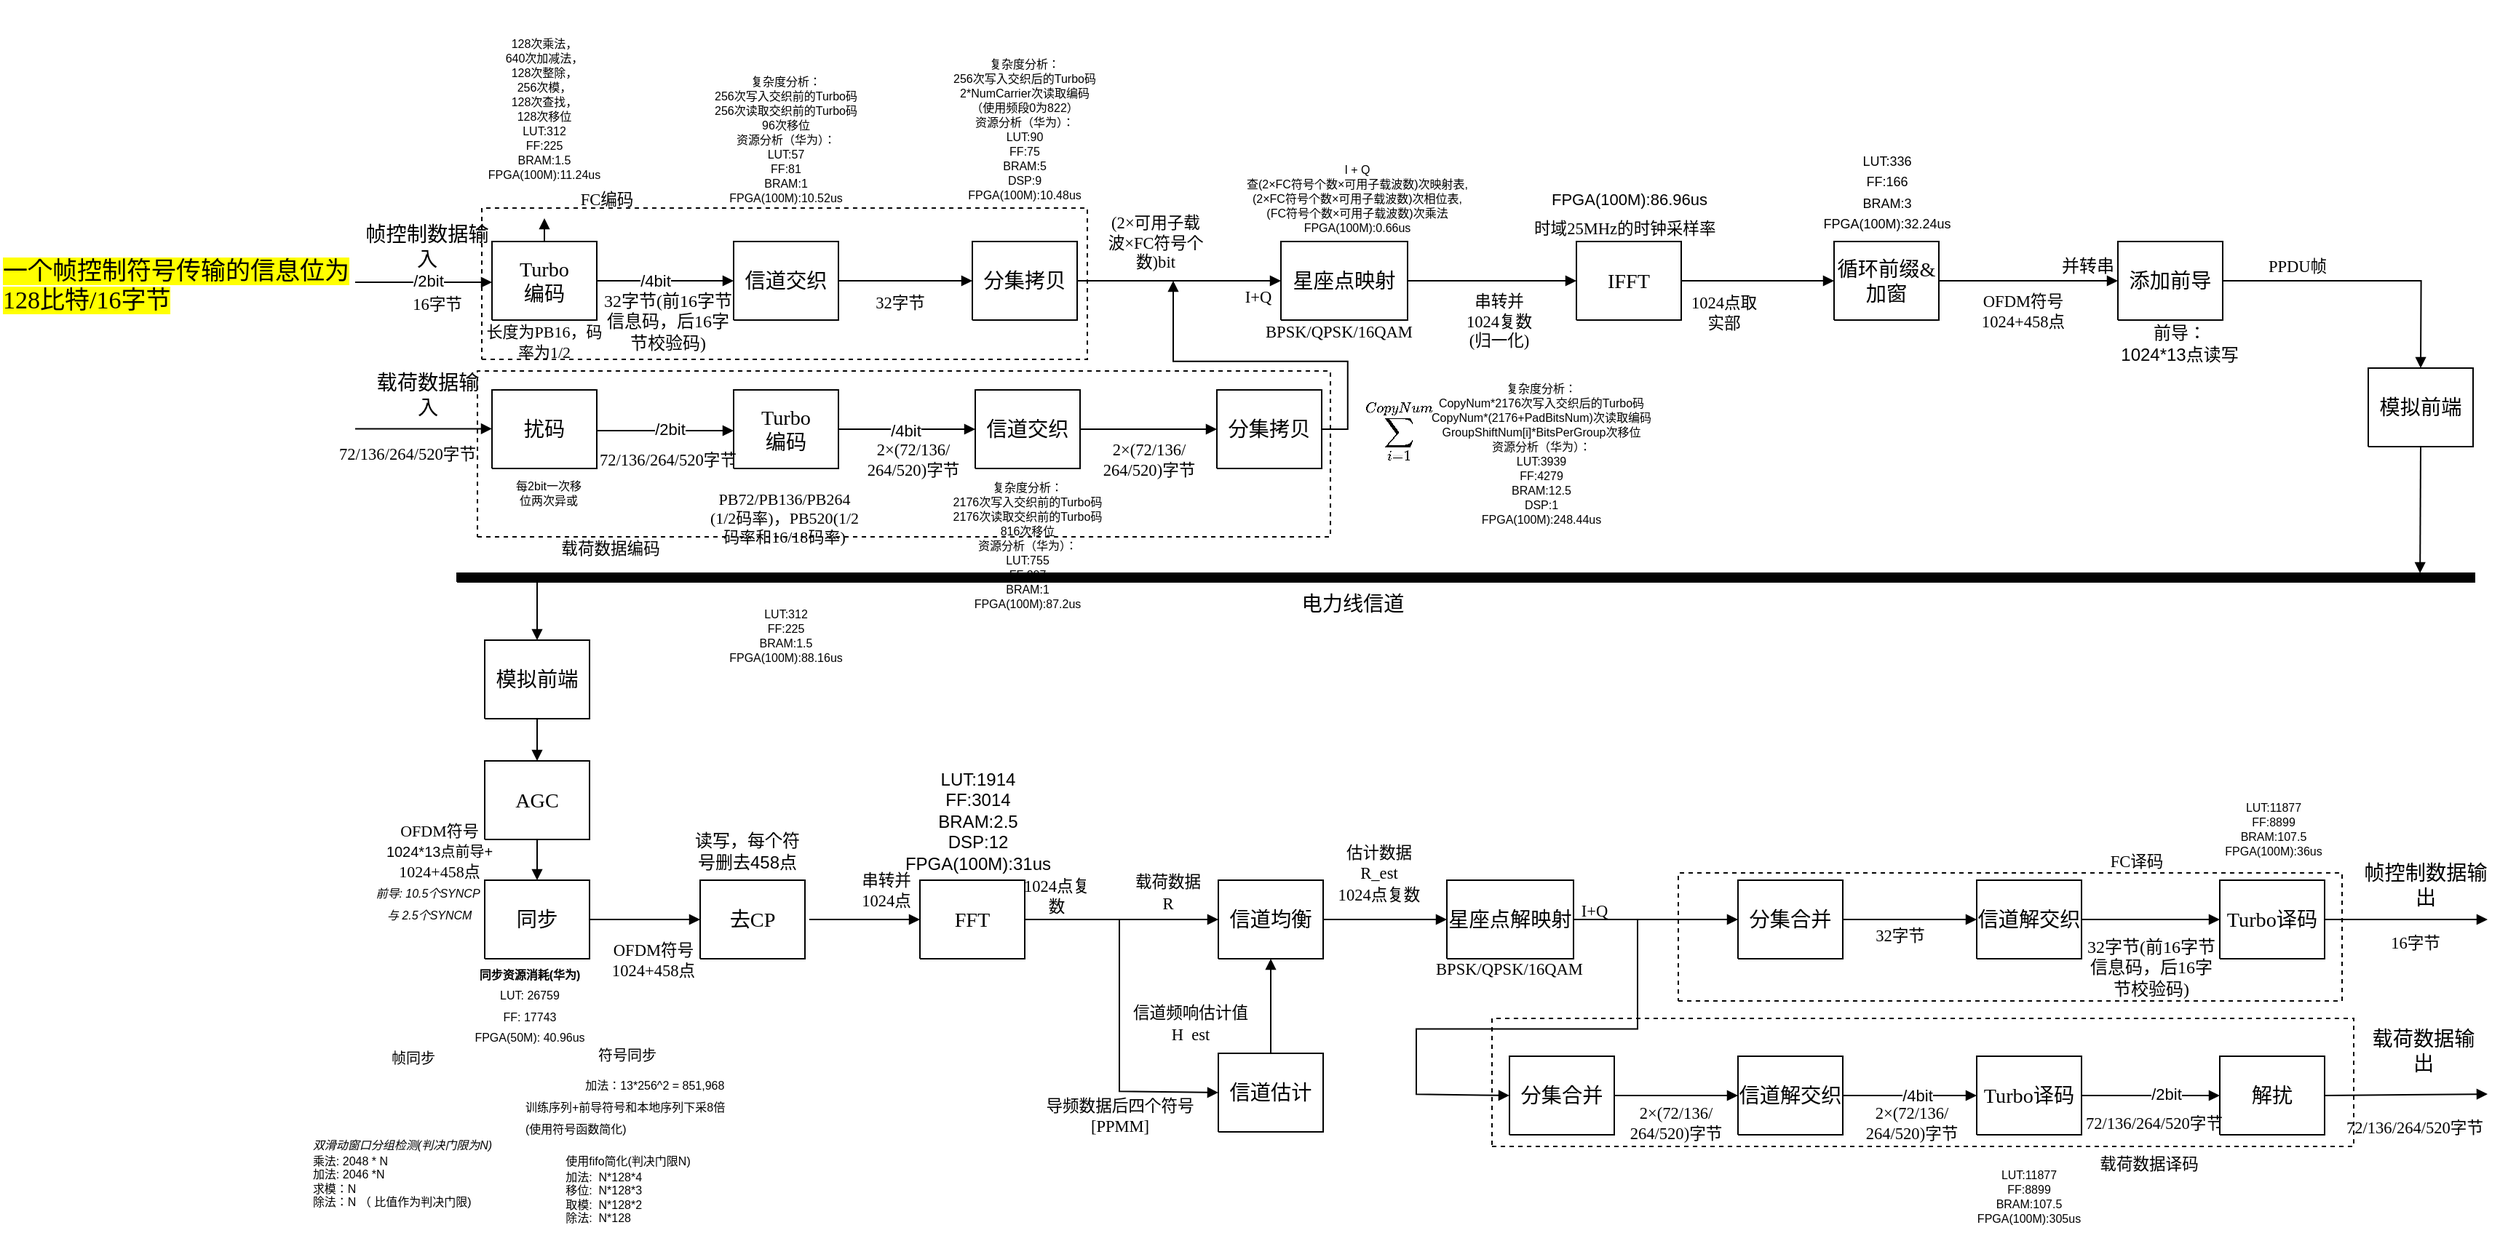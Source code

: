 <mxfile version="21.8.0" type="github" pages="3">
  <diagram name="总图" id="Page-1">
    <mxGraphModel dx="2213" dy="784" grid="1" gridSize="10" guides="1" tooltips="1" connect="1" arrows="1" fold="1" page="1" pageScale="1" pageWidth="827" pageHeight="1169" math="1" shadow="0">
      <root>
        <mxCell id="0" />
        <mxCell id="1" parent="0" />
        <UserObject label="" tags="背景" id="46">
          <mxCell style="vsdxID=92;fillColor=none;gradientColor=none;shape=stencil(nZBLDoAgDERP0z3SIyjew0SURgSD+Lu9kMZoXLhwN9O+tukAlrNpJg1SzDH4QW/URgNYgZTkjA4UkwJUgGXng+6DX1zLfmoymdXo17xh5zmRJ6Q42BWCfc2oJfdAr+Yv+AP9Cb7OJ3H/2JG1HNGz/84klThPVCc=);dashed=1;strokeColor=#000000;points=[[1,0.5,0],[0.5,0,0],[0.5,0.5,0],[0.5,0.5,0]];labelBackgroundColor=none;rounded=0;html=1;whiteSpace=wrap;" parent="1" vertex="1">
            <mxGeometry x="194" y="395" width="586" height="114" as="geometry" />
          </mxCell>
        </UserObject>
        <UserObject label="" tags="背景" id="44">
          <mxCell style="vsdxID=90;fillColor=none;gradientColor=none;shape=stencil(nZBLDoAgDERP0z3SIyjew0SURgSD+Lu9kMZoXLhwN9O+tukAlrNpJg1SzDH4QW/URgNYgZTkjA4UkwJUgGXng+6DX1zLfmoymdXo17xh5zmRJ6Q42BWCfc2oJfdAr+Yv+AP9Cb7OJ3H/2JG1HNGz/84klThPVCc=);dashed=1;strokeColor=#000000;points=[[1,0.5,0],[0.5,0,0],[0.5,0.5,0],[0.5,0.5,0]];labelBackgroundColor=none;rounded=0;html=1;whiteSpace=wrap;" parent="1" vertex="1">
            <mxGeometry x="197" y="283" width="416" height="104" as="geometry" />
          </mxCell>
        </UserObject>
        <UserObject label="&lt;div style=&quot;font-size: 1px&quot;&gt;&lt;font style=&quot;font-size:14.11px;font-family:SimSun;color:#000000;direction:ltr;letter-spacing:0px;line-height:120%;opacity:1&quot;&gt;Turbo&lt;br/&gt;编码&lt;br/&gt;&lt;/font&gt;&lt;/div&gt;" tags="背景" id="2">
          <mxCell style="verticalAlign=middle;align=center;overflow=width;vsdxID=1;fillColor=none;gradientColor=none;shape=stencil(nZBLDoAgDERP0z3SIyjew0SURgSD+Lu9kMZoXLhwN9O+tukAlrNpJg1SzDH4QW/URgNYgZTkjA4UkwJUgGXng+6DX1zLfmoymdXo17xh5zmRJ6Q42BWCfc2oJfdAr+Yv+AP9Cb7OJ3H/2JG1HNGz/84klThPVCc=);strokeColor=#000000;points=[[1,0.5,0],[0.5,0,0],[0.5,0.5,0],[0.5,0.5,0]];labelBackgroundColor=none;rounded=0;html=1;whiteSpace=wrap;" parent="1" vertex="1">
            <mxGeometry x="204" y="306" width="72" height="54" as="geometry" />
          </mxCell>
        </UserObject>
        <UserObject label="&lt;div style=&quot;font-size: 1px&quot;&gt;&lt;font style=&quot;font-size:14.11px;font-family:SimSun;color:#000000;direction:ltr;letter-spacing:0px;line-height:120%;opacity:1&quot;&gt;Turbo&lt;br/&gt;编码&lt;br/&gt;&lt;/font&gt;&lt;/div&gt;" tags="背景" id="3">
          <mxCell style="verticalAlign=middle;align=center;overflow=width;vsdxID=2;fillColor=none;gradientColor=none;shape=stencil(nZBLDoAgDERP0z3SIyjew0SURgSD+Lu9kMZoXLhwN9O+tukAlrNpJg1SzDH4QW/URgNYgZTkjA4UkwJUgGXng+6DX1zLfmoymdXo17xh5zmRJ6Q42BWCfc2oJfdAr+Yv+AP9Cb7OJ3H/2JG1HNGz/84klThPVCc=);strokeColor=#000000;points=[[1,0.5,0],[0.5,0,0],[0.5,0.5,0],[0.5,0.5,0]];labelBackgroundColor=none;rounded=0;html=1;whiteSpace=wrap;" parent="1" vertex="1">
            <mxGeometry x="370" y="408" width="72" height="54" as="geometry" />
          </mxCell>
        </UserObject>
        <UserObject label="&lt;div style=&quot;font-size: 1px&quot;&gt;&lt;font style=&quot;font-size:14.11px;font-family:SimSun;color:#000000;direction:ltr;letter-spacing:0px;line-height:120%;opacity:1&quot;&gt;分集拷贝&lt;br/&gt;&lt;/font&gt;&lt;/div&gt;" tags="背景" id="4">
          <mxCell style="verticalAlign=middle;align=center;overflow=width;vsdxID=3;fillColor=none;gradientColor=none;shape=stencil(nZBLDoAgDERP0z3SIyjew0SURgSD+Lu9kMZoXLhwN9O+tukAlrNpJg1SzDH4QW/URgNYgZTkjA4UkwJUgGXng+6DX1zLfmoymdXo17xh5zmRJ6Q42BWCfc2oJfdAr+Yv+AP9Cb7OJ3H/2JG1HNGz/84klThPVCc=);strokeColor=#000000;points=[[1,0.5,0],[0.5,0,0],[0.5,0.5,0],[0.5,0.5,0]];labelBackgroundColor=none;rounded=0;html=1;whiteSpace=wrap;" parent="1" vertex="1">
            <mxGeometry x="534" y="306" width="72" height="54" as="geometry" />
          </mxCell>
        </UserObject>
        <UserObject label="&lt;div style=&quot;font-size: 1px&quot;&gt;&lt;font style=&quot;font-size:14.11px;font-family:SimSun;color:#000000;direction:ltr;letter-spacing:0px;line-height:120%;opacity:1&quot;&gt;信道交织&lt;br/&gt;&lt;/font&gt;&lt;/div&gt;" tags="背景" id="5">
          <mxCell style="verticalAlign=middle;align=center;overflow=width;vsdxID=4;fillColor=none;gradientColor=none;shape=stencil(nZBLDoAgDERP0z3SIyjew0SURgSD+Lu9kMZoXLhwN9O+tukAlrNpJg1SzDH4QW/URgNYgZTkjA4UkwJUgGXng+6DX1zLfmoymdXo17xh5zmRJ6Q42BWCfc2oJfdAr+Yv+AP9Cb7OJ3H/2JG1HNGz/84klThPVCc=);strokeColor=#000000;points=[[1,0.5,0],[0.5,0,0],[0.5,0.5,0],[0.5,0.5,0]];labelBackgroundColor=none;rounded=0;html=1;whiteSpace=wrap;" parent="1" vertex="1">
            <mxGeometry x="370" y="306" width="72" height="54" as="geometry" />
          </mxCell>
        </UserObject>
        <UserObject label="&lt;div style=&quot;font-size: 1px&quot;&gt;&lt;font style=&quot;font-size:14.11px;font-family:SimSun;color:#000000;direction:ltr;letter-spacing:0px;line-height:120%;opacity:1&quot;&gt;扰码&lt;br/&gt;&lt;/font&gt;&lt;/div&gt;" tags="背景" id="6">
          <mxCell style="verticalAlign=middle;align=center;overflow=width;vsdxID=5;fillColor=none;gradientColor=none;shape=stencil(nZBLDoAgDERP0z3SIyjew0SURgSD+Lu9kMZoXLhwN9O+tukAlrNpJg1SzDH4QW/URgNYgZTkjA4UkwJUgGXng+6DX1zLfmoymdXo17xh5zmRJ6Q42BWCfc2oJfdAr+Yv+AP9Cb7OJ3H/2JG1HNGz/84klThPVCc=);strokeColor=#000000;points=[[1,0.5,0],[0.5,0,0],[0.5,0.5,0],[0.5,0.5,0]];labelBackgroundColor=none;rounded=0;html=1;whiteSpace=wrap;" parent="1" vertex="1">
            <mxGeometry x="204" y="408" width="72" height="54" as="geometry" />
          </mxCell>
        </UserObject>
        <UserObject label="&lt;div style=&quot;font-size: 1px&quot;&gt;&lt;font style=&quot;font-size:14.11px;font-family:SimSun;color:#000000;direction:ltr;letter-spacing:0px;line-height:120%;opacity:1&quot;&gt;帧控制数据输入&lt;br/&gt;&lt;/font&gt;&lt;/div&gt;" tags="背景" id="8">
          <mxCell style="verticalAlign=middle;align=center;overflow=width;vsdxID=7;fillColor=none;gradientColor=none;shape=stencil(nZBLDoAgDERP0z3SIyjew0SURgSD+Lu9kMZoXLhwN9O+tukAlrNpJg1SzDH4QW/URgNYgZTkjA4UkwJUgGXng+6DX1zLfmoymdXo17xh5zmRJ6Q42BWCfc2oJfdAr+Yv+AP9Cb7OJ3H/2JG1HNGz/84klThPVCc=);strokeColor=none;points=[];labelBackgroundColor=none;rounded=0;html=1;whiteSpace=wrap;" parent="1" vertex="1">
            <mxGeometry x="116" y="290" width="87" height="37" as="geometry" />
          </mxCell>
        </UserObject>
        <UserObject label="&lt;div style=&quot;font-size: 1px&quot;&gt;&lt;font style=&quot;font-size:14.11px;font-family:SimSun;color:#000000;direction:ltr;letter-spacing:0px;line-height:120%;opacity:1&quot;&gt;载荷数据输入&lt;br/&gt;&lt;/font&gt;&lt;/div&gt;" tags="背景" id="9">
          <mxCell style="verticalAlign=middle;align=center;overflow=width;vsdxID=15;fillColor=none;gradientColor=none;shape=stencil(nZBLDoAgDERP0z3SIyjew0SURgSD+Lu9kMZoXLhwN9O+tukAlrNpJg1SzDH4QW/URgNYgZTkjA4UkwJUgGXng+6DX1zLfmoymdXo17xh5zmRJ6Q42BWCfc2oJfdAr+Yv+AP9Cb7OJ3H/2JG1HNGz/84klThPVCc=);strokeColor=none;points=[];labelBackgroundColor=none;rounded=0;html=1;whiteSpace=wrap;" parent="1" vertex="1">
            <mxGeometry x="124" y="392" width="72" height="37" as="geometry" />
          </mxCell>
        </UserObject>
        <UserObject label="&lt;div style=&quot;font-size: 1px&quot;&gt;&lt;font style=&quot;font-size:14.11px;font-family:SimSun;color:#000000;direction:ltr;letter-spacing:0px;line-height:120%;opacity:1&quot;&gt;信道交织&lt;br/&gt;&lt;/font&gt;&lt;/div&gt;" tags="背景" id="11">
          <mxCell style="verticalAlign=middle;align=center;overflow=width;vsdxID=17;fillColor=none;gradientColor=none;shape=stencil(nZBLDoAgDERP0z3SIyjew0SURgSD+Lu9kMZoXLhwN9O+tukAlrNpJg1SzDH4QW/URgNYgZTkjA4UkwJUgGXng+6DX1zLfmoymdXo17xh5zmRJ6Q42BWCfc2oJfdAr+Yv+AP9Cb7OJ3H/2JG1HNGz/84klThPVCc=);strokeColor=#000000;points=[[1,0.5,0],[0.5,0,0],[0.5,0.5,0],[0.5,0.5,0]];labelBackgroundColor=none;rounded=0;html=1;whiteSpace=wrap;" parent="1" vertex="1">
            <mxGeometry x="536" y="408" width="72" height="54" as="geometry" />
          </mxCell>
        </UserObject>
        <UserObject label="&lt;div style=&quot;font-size: 1px&quot;&gt;&lt;font style=&quot;font-size:14.11px;font-family:SimSun;color:#000000;direction:ltr;letter-spacing:0px;line-height:120%;opacity:1&quot;&gt;分集拷贝&lt;br/&gt;&lt;/font&gt;&lt;/div&gt;" tags="背景" id="12">
          <mxCell style="verticalAlign=middle;align=center;overflow=width;vsdxID=18;fillColor=none;gradientColor=none;shape=stencil(nZBLDoAgDERP0z3SIyjew0SURgSD+Lu9kMZoXLhwN9O+tukAlrNpJg1SzDH4QW/URgNYgZTkjA4UkwJUgGXng+6DX1zLfmoymdXo17xh5zmRJ6Q42BWCfc2oJfdAr+Yv+AP9Cb7OJ3H/2JG1HNGz/84klThPVCc=);strokeColor=#000000;points=[[1,0.5,0],[0.5,0,0],[0.5,0.5,0],[0.5,0.5,0]];labelBackgroundColor=none;rounded=0;html=1;whiteSpace=wrap;" parent="1" vertex="1">
            <mxGeometry x="702" y="408" width="72" height="54" as="geometry" />
          </mxCell>
        </UserObject>
        <UserObject label="&lt;div style=&quot;font-size: 1px&quot;&gt;&lt;font style=&quot;font-size:14.11px;font-family:SimSun;color:#000000;direction:ltr;letter-spacing:0px;line-height:120%;opacity:1&quot;&gt;星座点映射&lt;br/&gt;&lt;/font&gt;&lt;/div&gt;" tags="背景" id="13">
          <mxCell style="verticalAlign=middle;align=center;overflow=width;vsdxID=19;fillColor=none;gradientColor=none;shape=stencil(nZBLDoAgDERP0z3SIyjew0SURgSD+Lu9kMZoXLhwN9O+tukAlrNpJg1SzDH4QW/URgNYgZTkjA4UkwJUgGXng+6DX1zLfmoymdXo17xh5zmRJ6Q42BWCfc2oJfdAr+Yv+AP9Cb7OJ3H/2JG1HNGz/84klThPVCc=);strokeColor=#000000;points=[[1,0.5,0],[0.5,0,0],[0.5,0.5,0],[0.5,0.5,0]];labelBackgroundColor=none;rounded=0;html=1;whiteSpace=wrap;" parent="1" vertex="1">
            <mxGeometry x="746" y="306" width="87" height="54" as="geometry" />
          </mxCell>
        </UserObject>
        <UserObject label="&lt;div style=&quot;font-size: 1px&quot;&gt;&lt;font style=&quot;font-size:14.11px;font-family:SimSun;color:#000000;direction:ltr;letter-spacing:0px;line-height:120%;opacity:1&quot;&gt;IFFT&lt;br/&gt;&lt;/font&gt;&lt;/div&gt;" tags="背景" id="14">
          <mxCell style="verticalAlign=middle;align=center;overflow=width;vsdxID=20;fillColor=none;gradientColor=none;shape=stencil(nZBLDoAgDERP0z3SIyjew0SURgSD+Lu9kMZoXLhwN9O+tukAlrNpJg1SzDH4QW/URgNYgZTkjA4UkwJUgGXng+6DX1zLfmoymdXo17xh5zmRJ6Q42BWCfc2oJfdAr+Yv+AP9Cb7OJ3H/2JG1HNGz/84klThPVCc=);strokeColor=#000000;points=[[1,0.5,0],[0.5,0,0],[0.5,0.5,0],[0.5,0.5,0]];labelBackgroundColor=none;rounded=0;html=1;whiteSpace=wrap;" parent="1" vertex="1">
            <mxGeometry x="949" y="306" width="72" height="54" as="geometry" />
          </mxCell>
        </UserObject>
        <UserObject label="&lt;div style=&quot;font-size: 1px&quot;&gt;&lt;font style=&quot;font-size:14.11px;font-family:SimSun;color:#000000;direction:ltr;letter-spacing:0px;line-height:120%;opacity:1&quot;&gt;循环前缀&amp;amp;加窗&lt;br/&gt;&lt;/font&gt;&lt;/div&gt;" tags="背景" id="15">
          <mxCell style="verticalAlign=middle;align=center;overflow=width;vsdxID=21;fillColor=none;gradientColor=none;shape=stencil(nZBLDoAgDERP0z3SIyjew0SURgSD+Lu9kMZoXLhwN9O+tukAlrNpJg1SzDH4QW/URgNYgZTkjA4UkwJUgGXng+6DX1zLfmoymdXo17xh5zmRJ6Q42BWCfc2oJfdAr+Yv+AP9Cb7OJ3H/2JG1HNGz/84klThPVCc=);strokeColor=#000000;points=[[1,0.5,0],[0.5,0,0],[0.5,0.5,0],[0.5,0.5,0]];labelBackgroundColor=none;rounded=0;html=1;whiteSpace=wrap;" parent="1" vertex="1">
            <mxGeometry x="1126" y="306" width="72" height="54" as="geometry" />
          </mxCell>
        </UserObject>
        <UserObject label="&lt;div style=&quot;font-size: 1px&quot;&gt;&lt;font style=&quot;font-size:14.11px;font-family:SimSun;color:#000000;direction:ltr;letter-spacing:0px;line-height:120%;opacity:1&quot;&gt;添加前导&lt;br/&gt;&lt;/font&gt;&lt;/div&gt;" tags="背景" id="16">
          <mxCell style="verticalAlign=middle;align=center;overflow=width;vsdxID=22;fillColor=none;gradientColor=none;shape=stencil(nZBLDoAgDERP0z3SIyjew0SURgSD+Lu9kMZoXLhwN9O+tukAlrNpJg1SzDH4QW/URgNYgZTkjA4UkwJUgGXng+6DX1zLfmoymdXo17xh5zmRJ6Q42BWCfc2oJfdAr+Yv+AP9Cb7OJ3H/2JG1HNGz/84klThPVCc=);strokeColor=#000000;points=[[1,0.5,0],[0.5,0,0],[0.5,0.5,0],[0.5,0.5,0]];labelBackgroundColor=none;rounded=0;html=1;whiteSpace=wrap;" parent="1" vertex="1">
            <mxGeometry x="1321" y="306" width="72" height="54" as="geometry" />
          </mxCell>
        </UserObject>
        <UserObject label="" tags="连接线" id="95">
          <mxCell style="vsdxID=33;edgeStyle=none;startArrow=none;endArrow=block;startSize=5;endSize=5;strokeColor=#000000;spacingTop=0;spacingBottom=0;spacingLeft=0;spacingRight=0;verticalAlign=middle;html=1;labelBackgroundColor=#ffffff;rounded=0;" parent="1" edge="1">
            <mxGeometry relative="1" as="geometry">
              <mxPoint as="offset" />
              <Array as="points">
                <mxPoint x="791.88" y="435" />
                <mxPoint x="791.88" y="388.4" />
                <mxPoint x="672" y="388.4" />
              </Array>
              <mxPoint x="774" y="435" as="sourcePoint" />
              <mxPoint x="672" y="333" as="targetPoint" />
            </mxGeometry>
          </mxCell>
        </UserObject>
        <UserObject label="" tags="背景" id="17">
          <mxCell style="vsdxID=35;fillColor=#000000;gradientColor=none;shape=stencil(nZBLDoAgDERP0z3SIyjew0SURgSD+Lu9kMZoXLhwN9O+tukAlrNpJg1SzDH4QW/URgNYgZTkjA4UkwJUgGXng+6DX1zLfmoymdXo17xh5zmRJ6Q42BWCfc2oJfdAr+Yv+AP9Cb7OJ3H/2JG1HNGz/84klThPVCc=);strokeColor=#000000;points=[[1,0.5,0],[0.5,0,0],[0.5,0.5,0],[0.5,0.5,0]];labelBackgroundColor=none;rounded=0;html=1;whiteSpace=wrap;" parent="1" vertex="1">
            <mxGeometry x="180" y="534" width="1386" height="6" as="geometry" />
          </mxCell>
        </UserObject>
        <UserObject label="&lt;div style=&quot;font-size: 1px&quot;&gt;&lt;font style=&quot;font-size:14.11px;font-family:SimSun;color:#000000;direction:ltr;letter-spacing:0px;line-height:120%;opacity:1&quot;&gt;模拟前端&lt;br/&gt;&lt;/font&gt;&lt;/div&gt;" tags="背景" id="18">
          <mxCell style="verticalAlign=middle;align=center;overflow=width;vsdxID=36;fillColor=none;gradientColor=none;shape=stencil(nZBLDoAgDERP0z3SIyjew0SURgSD+Lu9kMZoXLhwN9O+tukAlrNpJg1SzDH4QW/URgNYgZTkjA4UkwJUgGXng+6DX1zLfmoymdXo17xh5zmRJ6Q42BWCfc2oJfdAr+Yv+AP9Cb7OJ3H/2JG1HNGz/84klThPVCc=);strokeColor=#000000;points=[[1,0.5,0],[0.5,0,0],[0.5,0.5,0],[0.5,0.5,0]];labelBackgroundColor=none;rounded=0;html=1;whiteSpace=wrap;" parent="1" vertex="1">
            <mxGeometry x="1493" y="393" width="72" height="54" as="geometry" />
          </mxCell>
        </UserObject>
        <UserObject label="" tags="连接线" id="96">
          <mxCell style="vsdxID=38;edgeStyle=none;startArrow=none;endArrow=block;startSize=5;endSize=5;strokeColor=#000000;spacingTop=0;spacingBottom=0;spacingLeft=0;spacingRight=0;verticalAlign=middle;html=1;labelBackgroundColor=#ffffff;rounded=0;" parent="1" edge="1">
            <mxGeometry relative="1" as="geometry">
              <mxPoint x="-10" y="-1" as="offset" />
              <Array as="points" />
              <mxPoint x="235" y="535" as="sourcePoint" />
              <mxPoint x="235" y="580" as="targetPoint" />
            </mxGeometry>
          </mxCell>
        </UserObject>
        <UserObject label="&lt;div style=&quot;font-size: 1px&quot;&gt;&lt;font style=&quot;font-size:14.11px;font-family:SimSun;color:#000000;direction:ltr;letter-spacing:0px;line-height:120%;opacity:1&quot;&gt;模拟前端&lt;br/&gt;&lt;/font&gt;&lt;/div&gt;" tags="背景" id="19">
          <mxCell style="verticalAlign=middle;align=center;overflow=width;vsdxID=39;fillColor=none;gradientColor=none;shape=stencil(nZBLDoAgDERP0z3SIyjew0SURgSD+Lu9kMZoXLhwN9O+tukAlrNpJg1SzDH4QW/URgNYgZTkjA4UkwJUgGXng+6DX1zLfmoymdXo17xh5zmRJ6Q42BWCfc2oJfdAr+Yv+AP9Cb7OJ3H/2JG1HNGz/84klThPVCc=);strokeColor=#000000;points=[[1,0.5,0],[0.5,0,0],[0.5,0.5,0],[0.5,0.5,0]];labelBackgroundColor=none;rounded=0;html=1;whiteSpace=wrap;" parent="1" vertex="1">
            <mxGeometry x="199" y="580" width="72" height="54" as="geometry" />
          </mxCell>
        </UserObject>
        <UserObject label="&lt;div style=&quot;font-size: 1px&quot;&gt;&lt;font style=&quot;font-size:14.11px;font-family:SimSun;color:#000000;direction:ltr;letter-spacing:0px;line-height:120%;opacity:1&quot;&gt;AGC&lt;br/&gt;&lt;/font&gt;&lt;/div&gt;" tags="背景" id="20">
          <mxCell style="verticalAlign=middle;align=center;overflow=width;vsdxID=40;fillColor=none;gradientColor=none;shape=stencil(nZBLDoAgDERP0z3SIyjew0SURgSD+Lu9kMZoXLhwN9O+tukAlrNpJg1SzDH4QW/URgNYgZTkjA4UkwJUgGXng+6DX1zLfmoymdXo17xh5zmRJ6Q42BWCfc2oJfdAr+Yv+AP9Cb7OJ3H/2JG1HNGz/84klThPVCc=);strokeColor=#000000;points=[[1,0.5,0],[0.5,0,0],[0.5,0.5,0],[0.5,0.5,0]];labelBackgroundColor=none;rounded=0;html=1;whiteSpace=wrap;" parent="1" vertex="1">
            <mxGeometry x="199" y="663" width="72" height="54" as="geometry" />
          </mxCell>
        </UserObject>
        <UserObject label="&lt;div style=&quot;font-size: 1px&quot;&gt;&lt;font style=&quot;font-size:14.11px;font-family:SimSun;color:#000000;direction:ltr;letter-spacing:0px;line-height:120%;opacity:1&quot;&gt;同步&lt;br/&gt;&lt;/font&gt;&lt;/div&gt;" tags="背景" id="21">
          <mxCell style="verticalAlign=middle;align=center;overflow=width;vsdxID=42;fillColor=none;gradientColor=none;shape=stencil(nZBLDoAgDERP0z3SIyjew0SURgSD+Lu9kMZoXLhwN9O+tukAlrNpJg1SzDH4QW/URgNYgZTkjA4UkwJUgGXng+6DX1zLfmoymdXo17xh5zmRJ6Q42BWCfc2oJfdAr+Yv+AP9Cb7OJ3H/2JG1HNGz/84klThPVCc=);strokeColor=#000000;points=[[1,0.5,0],[0.5,0,0],[0.5,0.5,0],[0.5,0.5,0]];labelBackgroundColor=none;rounded=0;html=1;whiteSpace=wrap;" parent="1" vertex="1">
            <mxGeometry x="199" y="745" width="72" height="54" as="geometry" />
          </mxCell>
        </UserObject>
        <UserObject label="&lt;div style=&quot;font-size: 1px&quot;&gt;&lt;font style=&quot;font-size:14.11px;font-family:SimSun;color:#000000;direction:ltr;letter-spacing:0px;line-height:120%;opacity:1&quot;&gt;FFT&lt;br/&gt;&lt;/font&gt;&lt;/div&gt;" tags="背景" id="22">
          <mxCell style="verticalAlign=middle;align=center;overflow=width;vsdxID=43;fillColor=none;gradientColor=none;shape=stencil(nZBLDoAgDERP0z3SIyjew0SURgSD+Lu9kMZoXLhwN9O+tukAlrNpJg1SzDH4QW/URgNYgZTkjA4UkwJUgGXng+6DX1zLfmoymdXo17xh5zmRJ6Q42BWCfc2oJfdAr+Yv+AP9Cb7OJ3H/2JG1HNGz/84klThPVCc=);strokeColor=#000000;points=[[1,0.5,0],[0.5,0,0],[0.5,0.5,0],[0.5,0.5,0]];labelBackgroundColor=none;rounded=0;html=1;whiteSpace=wrap;" parent="1" vertex="1">
            <mxGeometry x="498" y="745" width="72" height="54" as="geometry" />
          </mxCell>
        </UserObject>
        <UserObject label="&lt;div style=&quot;font-size: 1px&quot;&gt;&lt;font style=&quot;font-size:14.11px;font-family:SimSun;color:#000000;direction:ltr;letter-spacing:0px;line-height:120%;opacity:1&quot;&gt;信道均衡&lt;br/&gt;&lt;/font&gt;&lt;/div&gt;" tags="背景" id="23">
          <mxCell style="verticalAlign=middle;align=center;overflow=width;vsdxID=47;fillColor=none;gradientColor=none;shape=stencil(nZBLDoAgDERP0z3SIyjew0SURgSD+Lu9kMZoXLhwN9O+tukAlrNpJg1SzDH4QW/URgNYgZTkjA4UkwJUgGXng+6DX1zLfmoymdXo17xh5zmRJ6Q42BWCfc2oJfdAr+Yv+AP9Cb7OJ3H/2JG1HNGz/84klThPVCc=);strokeColor=#000000;points=[[1,0.5,0],[0.5,0,0],[0.5,0.5,0],[0.5,0.5,0]];labelBackgroundColor=none;rounded=0;html=1;whiteSpace=wrap;" parent="1" vertex="1">
            <mxGeometry x="703" y="745" width="72" height="54" as="geometry" />
          </mxCell>
        </UserObject>
        <UserObject label="&lt;div style=&quot;font-size: 1px&quot;&gt;&lt;font style=&quot;font-size:14.11px;font-family:SimSun;color:#000000;direction:ltr;letter-spacing:0px;line-height:120%;opacity:1&quot;&gt;分集合并&lt;br/&gt;&lt;/font&gt;&lt;/div&gt;" tags="背景" id="24">
          <mxCell style="verticalAlign=middle;align=center;overflow=width;vsdxID=48;fillColor=none;gradientColor=none;shape=stencil(nZBLDoAgDERP0z3SIyjew0SURgSD+Lu9kMZoXLhwN9O+tukAlrNpJg1SzDH4QW/URgNYgZTkjA4UkwJUgGXng+6DX1zLfmoymdXo17xh5zmRJ6Q42BWCfc2oJfdAr+Yv+AP9Cb7OJ3H/2JG1HNGz/84klThPVCc=);strokeColor=#000000;points=[[1,0.5,0],[0.5,0,0],[0.5,0.5,0],[0.5,0.5,0]];labelBackgroundColor=none;rounded=0;html=1;whiteSpace=wrap;" parent="1" vertex="1">
            <mxGeometry x="1060" y="745" width="72" height="54" as="geometry" />
          </mxCell>
        </UserObject>
        <UserObject label="&lt;div style=&quot;font-size: 1px&quot;&gt;&lt;font style=&quot;font-size:14.11px;font-family:SimSun;color:#000000;direction:ltr;letter-spacing:0px;line-height:120%;opacity:1&quot;&gt;信道解交织&lt;br/&gt;&lt;/font&gt;&lt;/div&gt;" tags="背景" id="25">
          <mxCell style="verticalAlign=middle;align=center;overflow=width;vsdxID=49;fillColor=none;gradientColor=none;shape=stencil(nZBLDoAgDERP0z3SIyjew0SURgSD+Lu9kMZoXLhwN9O+tukAlrNpJg1SzDH4QW/URgNYgZTkjA4UkwJUgGXng+6DX1zLfmoymdXo17xh5zmRJ6Q42BWCfc2oJfdAr+Yv+AP9Cb7OJ3H/2JG1HNGz/84klThPVCc=);strokeColor=#000000;points=[[1,0.5,0],[0.5,0,0],[0.5,0.5,0],[0.5,0.5,0]];labelBackgroundColor=none;rounded=0;html=1;whiteSpace=wrap;" parent="1" vertex="1">
            <mxGeometry x="1224" y="745" width="72" height="54" as="geometry" />
          </mxCell>
        </UserObject>
        <UserObject label="&lt;div style=&quot;font-size: 1px&quot;&gt;&lt;font style=&quot;font-size:14.11px;font-family:SimSun;color:#000000;direction:ltr;letter-spacing:0px;line-height:120%;opacity:1&quot;&gt;Turbo译码&lt;br/&gt;&lt;/font&gt;&lt;/div&gt;" tags="背景" id="26">
          <mxCell style="verticalAlign=middle;align=center;overflow=width;vsdxID=50;fillColor=none;gradientColor=none;shape=stencil(nZBLDoAgDERP0z3SIyjew0SURgSD+Lu9kMZoXLhwN9O+tukAlrNpJg1SzDH4QW/URgNYgZTkjA4UkwJUgGXng+6DX1zLfmoymdXo17xh5zmRJ6Q42BWCfc2oJfdAr+Yv+AP9Cb7OJ3H/2JG1HNGz/84klThPVCc=);strokeColor=#000000;points=[[1,0.5,0],[0.5,0,0],[0.5,0.5,0],[0.5,0.5,0]];labelBackgroundColor=none;rounded=0;html=1;whiteSpace=wrap;" parent="1" vertex="1">
            <mxGeometry x="1391" y="745" width="72" height="54" as="geometry" />
          </mxCell>
        </UserObject>
        <UserObject label="&lt;div style=&quot;font-size: 1px&quot;&gt;&lt;font style=&quot;font-size:14.11px;font-family:SimSun;color:#000000;direction:ltr;letter-spacing:0px;line-height:120%;opacity:1&quot;&gt;分集合并&lt;br/&gt;&lt;/font&gt;&lt;/div&gt;" tags="背景" id="27">
          <mxCell style="verticalAlign=middle;align=center;overflow=width;vsdxID=51;fillColor=none;gradientColor=none;shape=stencil(nZBLDoAgDERP0z3SIyjew0SURgSD+Lu9kMZoXLhwN9O+tukAlrNpJg1SzDH4QW/URgNYgZTkjA4UkwJUgGXng+6DX1zLfmoymdXo17xh5zmRJ6Q42BWCfc2oJfdAr+Yv+AP9Cb7OJ3H/2JG1HNGz/84klThPVCc=);strokeColor=#000000;points=[[1,0.5,0],[0.5,0,0],[0.5,0.5,0],[0.5,0.5,0]];labelBackgroundColor=none;rounded=0;html=1;whiteSpace=wrap;" parent="1" vertex="1">
            <mxGeometry x="903" y="866" width="72" height="54" as="geometry" />
          </mxCell>
        </UserObject>
        <UserObject label="&lt;div style=&quot;font-size: 1px&quot;&gt;&lt;font style=&quot;font-size:14.11px;font-family:SimSun;color:#000000;direction:ltr;letter-spacing:0px;line-height:120%;opacity:1&quot;&gt;Turbo译码&lt;br/&gt;&lt;/font&gt;&lt;/div&gt;" tags="背景" id="28">
          <mxCell style="verticalAlign=middle;align=center;overflow=width;vsdxID=55;fillColor=none;gradientColor=none;shape=stencil(nZBLDoAgDERP0z3SIyjew0SURgSD+Lu9kMZoXLhwN9O+tukAlrNpJg1SzDH4QW/URgNYgZTkjA4UkwJUgGXng+6DX1zLfmoymdXo17xh5zmRJ6Q42BWCfc2oJfdAr+Yv+AP9Cb7OJ3H/2JG1HNGz/84klThPVCc=);strokeColor=#000000;points=[[1,0.5,0],[0.5,0,0],[0.5,0.5,0],[0.5,0.5,0]];labelBackgroundColor=none;rounded=0;html=1;whiteSpace=wrap;" parent="1" vertex="1">
            <mxGeometry x="1224" y="866" width="72" height="54" as="geometry" />
          </mxCell>
        </UserObject>
        <UserObject label="&lt;div style=&quot;font-size: 1px&quot;&gt;&lt;font style=&quot;font-size:14.11px;font-family:SimSun;color:#000000;direction:ltr;letter-spacing:0px;line-height:120%;opacity:1&quot;&gt;信道解交织&lt;br/&gt;&lt;/font&gt;&lt;/div&gt;" tags="背景" id="29">
          <mxCell style="verticalAlign=middle;align=center;overflow=width;vsdxID=56;fillColor=none;gradientColor=none;shape=stencil(nZBLDoAgDERP0z3SIyjew0SURgSD+Lu9kMZoXLhwN9O+tukAlrNpJg1SzDH4QW/URgNYgZTkjA4UkwJUgGXng+6DX1zLfmoymdXo17xh5zmRJ6Q42BWCfc2oJfdAr+Yv+AP9Cb7OJ3H/2JG1HNGz/84klThPVCc=);strokeColor=#000000;points=[[1,0.5,0],[0.5,0,0],[0.5,0.5,0],[0.5,0.5,0]];labelBackgroundColor=none;rounded=0;html=1;whiteSpace=wrap;" parent="1" vertex="1">
            <mxGeometry x="1060" y="866" width="72" height="54" as="geometry" />
          </mxCell>
        </UserObject>
        <UserObject label="&lt;div style=&quot;font-size: 1px&quot;&gt;&lt;font style=&quot;font-size:14.11px;font-family:SimSun;color:#000000;direction:ltr;letter-spacing:0px;line-height:120%;opacity:1&quot;&gt;解扰&lt;br/&gt;&lt;/font&gt;&lt;/div&gt;" tags="背景" id="30">
          <mxCell style="verticalAlign=middle;align=center;overflow=width;vsdxID=59;fillColor=none;gradientColor=none;shape=stencil(nZBLDoAgDERP0z3SIyjew0SURgSD+Lu9kMZoXLhwN9O+tukAlrNpJg1SzDH4QW/URgNYgZTkjA4UkwJUgGXng+6DX1zLfmoymdXo17xh5zmRJ6Q42BWCfc2oJfdAr+Yv+AP9Cb7OJ3H/2JG1HNGz/84klThPVCc=);strokeColor=#000000;points=[[1,0.5,0],[0.5,0,0],[0.5,0.5,0],[0.5,0.5,0]];labelBackgroundColor=none;rounded=0;html=1;whiteSpace=wrap;" parent="1" vertex="1">
            <mxGeometry x="1391" y="866" width="72" height="54" as="geometry" />
          </mxCell>
        </UserObject>
        <UserObject label="&lt;div style=&quot;font-size: 1px&quot;&gt;&lt;font style=&quot;font-size:14.11px;font-family:SimSun;color:#000000;direction:ltr;letter-spacing:0px;line-height:120%;opacity:1&quot;&gt;帧控制数据输出&lt;br/&gt;&lt;/font&gt;&lt;/div&gt;" tags="背景" id="31">
          <mxCell style="verticalAlign=middle;align=center;overflow=width;vsdxID=65;fillColor=none;gradientColor=none;shape=stencil(nZBLDoAgDERP0z3SIyjew0SURgSD+Lu9kMZoXLhwN9O+tukAlrNpJg1SzDH4QW/URgNYgZTkjA4UkwJUgGXng+6DX1zLfmoymdXo17xh5zmRJ6Q42BWCfc2oJfdAr+Yv+AP9Cb7OJ3H/2JG1HNGz/84klThPVCc=);strokeColor=none;points=[];labelBackgroundColor=none;rounded=0;html=1;whiteSpace=wrap;" parent="1" vertex="1">
            <mxGeometry x="1489" y="729" width="87" height="37" as="geometry" />
          </mxCell>
        </UserObject>
        <UserObject label="&lt;div style=&quot;font-size: 1px&quot;&gt;&lt;font style=&quot;font-size:14.11px;font-family:SimSun;color:#000000;direction:ltr;letter-spacing:0px;line-height:120%;opacity:1&quot;&gt;载荷数据输出&lt;br/&gt;&lt;/font&gt;&lt;/div&gt;" tags="背景" id="32">
          <mxCell style="verticalAlign=middle;align=center;overflow=width;vsdxID=66;fillColor=none;gradientColor=none;shape=stencil(nZBLDoAgDERP0z3SIyjew0SURgSD+Lu9kMZoXLhwN9O+tukAlrNpJg1SzDH4QW/URgNYgZTkjA4UkwJUgGXng+6DX1zLfmoymdXo17xh5zmRJ6Q42BWCfc2oJfdAr+Yv+AP9Cb7OJ3H/2JG1HNGz/84klThPVCc=);strokeColor=none;points=[];labelBackgroundColor=none;rounded=0;html=1;whiteSpace=wrap;" parent="1" vertex="1">
            <mxGeometry x="1495" y="843" width="72" height="37" as="geometry" />
          </mxCell>
        </UserObject>
        <UserObject label="&lt;div style=&quot;font-size: 1px&quot;&gt;&lt;font style=&quot;font-size:14.11px;font-family:SimSun;color:#000000;direction:ltr;letter-spacing:0px;line-height:120%;opacity:1&quot;&gt;电力线信道&lt;br/&gt;&lt;/font&gt;&lt;/div&gt;" tags="背景" id="33">
          <mxCell style="verticalAlign=middle;align=center;overflow=width;vsdxID=67;fillColor=none;gradientColor=none;shape=stencil(nZBLDoAgDERP0z3SIyjew0SURgSD+Lu9kMZoXLhwN9O+tukAlrNpJg1SzDH4QW/URgNYgZTkjA4UkwJUgGXng+6DX1zLfmoymdXo17xh5zmRJ6Q42BWCfc2oJfdAr+Yv+AP9Cb7OJ3H/2JG1HNGz/84klThPVCc=);strokeColor=none;points=[];labelBackgroundColor=none;rounded=0;html=1;whiteSpace=wrap;" parent="1" vertex="1">
            <mxGeometry x="752" y="536" width="87" height="37" as="geometry" />
          </mxCell>
        </UserObject>
        <UserObject label="&lt;div style=&quot;font-size: 1px&quot;&gt;&lt;font style=&quot;font-size:11.29px;font-family:SimSun;color:#000000;direction:ltr;letter-spacing:0px;line-height:120%;opacity:1&quot;&gt;16字节&lt;br&gt;&lt;/font&gt;&lt;/div&gt;" tags="背景" id="34">
          <mxCell style="verticalAlign=middle;align=center;overflow=width;vsdxID=68;fillColor=none;gradientColor=none;shape=stencil(nZBLDoAgDERP0z3SIyjew0SURgSD+Lu9kMZoXLhwN9O+tukAlrNpJg1SzDH4QW/URgNYgZTkjA4UkwJUgGXng+6DX1zLfmoymdXo17xh5zmRJ6Q42BWCfc2oJfdAr+Yv+AP9Cb7OJ3H/2JG1HNGz/84klThPVCc=);strokeColor=none;points=[];labelBackgroundColor=none;rounded=0;html=1;whiteSpace=wrap;" parent="1" vertex="1">
            <mxGeometry x="140" y="338" width="53" height="22" as="geometry" />
          </mxCell>
        </UserObject>
        <UserObject label="&lt;div style=&quot;&quot;&gt;&lt;p style=&quot;text-align: center; margin: 0px; text-indent: 0px; vertical-align: middle; direction: ltr;&quot;&gt;&lt;font style=&quot;direction: ltr; line-height: 120%; opacity: 1;&quot;&gt;&lt;font face=&quot;SimSun&quot;&gt;32字节(前16字节信息码，后16字节校验码)&lt;/font&gt;&lt;br&gt;&lt;/font&gt;&lt;/p&gt;&lt;/div&gt;" tags="背景" id="35">
          <mxCell style="verticalAlign=middle;align=center;overflow=width;vsdxID=70;fillColor=none;gradientColor=none;shape=stencil(nZBLDoAgDERP0z3SIyjew0SURgSD+Lu9kMZoXLhwN9O+tukAlrNpJg1SzDH4QW/URgNYgZTkjA4UkwJUgGXng+6DX1zLfmoymdXo17xh5zmRJ6Q42BWCfc2oJfdAr+Yv+AP9Cb7OJ3H/2JG1HNGz/84klThPVCc=);strokeColor=none;points=[];labelBackgroundColor=none;rounded=0;html=1;whiteSpace=wrap;" parent="1" vertex="1">
            <mxGeometry x="280" y="339" width="90" height="43" as="geometry" />
          </mxCell>
        </UserObject>
        <UserObject label="&lt;div style=&quot;font-size: 1px&quot;&gt;&lt;font style=&quot;font-size:11.29px;font-family:SimSun;color:#000000;direction:ltr;letter-spacing:0px;line-height:120%;opacity:1&quot;&gt;32字节&lt;br&gt;&lt;/font&gt;&lt;/div&gt;" tags="背景" id="36">
          <mxCell style="verticalAlign=middle;align=center;overflow=width;vsdxID=71;fillColor=none;gradientColor=none;shape=stencil(nZBLDoAgDERP0z3SIyjew0SURgSD+Lu9kMZoXLhwN9O+tukAlrNpJg1SzDH4QW/URgNYgZTkjA4UkwJUgGXng+6DX1zLfmoymdXo17xh5zmRJ6Q42BWCfc2oJfdAr+Yv+AP9Cb7OJ3H/2JG1HNGz/84klThPVCc=);strokeColor=none;points=[];labelBackgroundColor=none;rounded=0;html=1;whiteSpace=wrap;" parent="1" vertex="1">
            <mxGeometry x="458" y="337" width="53" height="22" as="geometry" />
          </mxCell>
        </UserObject>
        <UserObject label="&lt;div style=&quot;font-size: 1px&quot;&gt;&lt;font style=&quot;font-size:11.29px;font-family:SimSun;color:#000000;direction:ltr;letter-spacing:0px;line-height:120%;opacity:1&quot;&gt;(2×可用子载波×FC符号个数)bit&lt;br/&gt;&lt;/font&gt;&lt;/div&gt;" tags="背景" id="37">
          <mxCell style="verticalAlign=middle;align=center;overflow=width;vsdxID=72;fillColor=none;gradientColor=none;shape=stencil(nZBLDoAgDERP0z3SIyjew0SURgSD+Lu9kMZoXLhwN9O+tukAlrNpJg1SzDH4QW/URgNYgZTkjA4UkwJUgGXng+6DX1zLfmoymdXo17xh5zmRJ6Q42BWCfc2oJfdAr+Yv+AP9Cb7OJ3H/2JG1HNGz/84klThPVCc=);strokeColor=none;points=[];labelBackgroundColor=none;rounded=0;html=1;whiteSpace=wrap;" parent="1" vertex="1">
            <mxGeometry x="624" y="280" width="72" height="54" as="geometry" />
          </mxCell>
        </UserObject>
        <UserObject label="&lt;div style=&quot;font-size: 11px;&quot;&gt;&lt;p style=&quot;text-align: center; margin: 0px; text-indent: 0px; vertical-align: middle; direction: ltr; font-size: 11px;&quot;&gt;&lt;font style=&quot;font-size: 11px; font-family: SimSun; color: rgb(0, 0, 0); direction: ltr; letter-spacing: 0px; line-height: 120%; opacity: 1;&quot;&gt;长度为&lt;/font&gt;&lt;font style=&quot;font-size: 11px; font-family: &amp;quot;Times New Roman&amp;quot;; color: rgb(0, 0, 0); direction: ltr; letter-spacing: 0px; line-height: 120%; opacity: 1;&quot;&gt;PB16&lt;/font&gt;&lt;font style=&quot;font-size: 11px; font-family: SimSun; color: rgb(0, 0, 0); direction: ltr; letter-spacing: 0px; line-height: 120%; opacity: 1;&quot;&gt;，码率为&lt;/font&gt;&lt;font style=&quot;font-size: 11px; font-family: &amp;quot;Times New Roman&amp;quot;; color: rgb(0, 0, 0); direction: ltr; letter-spacing: 0px; line-height: 120%; opacity: 1;&quot;&gt;1/2&lt;/font&gt;&lt;font style=&quot;font-size: 7px; font-family: Themed; color: rgb(0, 0, 0); direction: ltr; letter-spacing: 0px; line-height: 120%; opacity: 1;&quot;&gt;&lt;br style=&quot;font-size: 7px;&quot;&gt;&lt;/font&gt;&lt;/p&gt;&lt;/div&gt;" tags="背景" id="38">
          <mxCell style="verticalAlign=middle;align=center;overflow=width;vsdxID=73;fillColor=none;gradientColor=none;shape=stencil(nZBLDoAgDERP0z3SIyjew0SURgSD+Lu9kMZoXLhwN9O+tukAlrNpJg1SzDH4QW/URgNYgZTkjA4UkwJUgGXng+6DX1zLfmoymdXo17xh5zmRJ6Q42BWCfc2oJfdAr+Yv+AP9Cb7OJ3H/2JG1HNGz/84klThPVCc=);strokeColor=none;points=[];labelBackgroundColor=none;rounded=0;html=1;whiteSpace=wrap;fontSize=7;" parent="1" vertex="1">
            <mxGeometry x="200" y="360" width="80" height="30" as="geometry" />
          </mxCell>
        </UserObject>
        <UserObject label="&lt;div style=&quot;font-size: 1px&quot;&gt;&lt;font style=&quot;font-size:11.29px;font-family:SimSun;color:#000000;direction:ltr;letter-spacing:0px;line-height:120%;opacity:1&quot;&gt;PPDU帧&lt;br/&gt;&lt;/font&gt;&lt;/div&gt;" tags="背景" id="39">
          <mxCell style="verticalAlign=middle;align=center;overflow=width;vsdxID=79;fillColor=none;gradientColor=none;shape=stencil(nZBLDoAgDERP0z3SIyjew0SURgSD+Lu9kMZoXLhwN9O+tukAlrNpJg1SzDH4QW/URgNYgZTkjA4UkwJUgGXng+6DX1zLfmoymdXo17xh5zmRJ6Q42BWCfc2oJfdAr+Yv+AP9Cb7OJ3H/2JG1HNGz/84klThPVCc=);strokeColor=none;points=[];labelBackgroundColor=none;rounded=0;html=1;whiteSpace=wrap;" parent="1" vertex="1">
            <mxGeometry x="1418" y="306" width="53" height="33" as="geometry" />
          </mxCell>
        </UserObject>
        <UserObject label="&lt;div style=&quot;font-size: 1px&quot;&gt;&lt;p style=&quot;text-align:justify;margin-left:0;margin-right:0;margin-top:0px;margin-bottom:0px;text-indent:0;vertical-align:middle;direction:ltr;&quot;&gt;&lt;font style=&quot;font-size:11.29px;font-family:SimSun;color:#000000;direction:ltr;letter-spacing:0px;line-height:120%;opacity:1&quot;&gt;时域&lt;/font&gt;&lt;font style=&quot;font-size:11.29px;font-family:Times New Roman;color:#000000;direction:ltr;letter-spacing:0px;line-height:120%;opacity:1&quot;&gt;25MHz&lt;/font&gt;&lt;font style=&quot;font-size:11.29px;font-family:SimSun;color:#000000;direction:ltr;letter-spacing:0px;line-height:120%;opacity:1&quot;&gt;的时钟采样率&lt;br/&gt;&lt;/font&gt;&lt;/p&gt;&lt;/div&gt;" tags="背景" id="40">
          <mxCell style="verticalAlign=middle;align=center;overflow=width;vsdxID=80;fillColor=none;gradientColor=none;shape=stencil(nZBLDoAgDERP0z3SIyjew0SURgSD+Lu9kMZoXLhwN9O+tukAlrNpJg1SzDH4QW/URgNYgZTkjA4UkwJUgGXng+6DX1zLfmoymdXo17xh5zmRJ6Q42BWCfc2oJfdAr+Yv+AP9Cb7OJ3H/2JG1HNGz/84klThPVCc=);strokeColor=none;points=[];labelBackgroundColor=none;rounded=0;html=1;whiteSpace=wrap;" parent="1" vertex="1">
            <mxGeometry x="920" y="284" width="155" height="25" as="geometry" />
          </mxCell>
        </UserObject>
        <UserObject label="&lt;div style=&quot;font-size: 1px&quot;&gt;&lt;font style=&quot;font-size:11.29px;font-family:SimSun;color:#000000;direction:ltr;letter-spacing:0px;line-height:120%;opacity:1&quot;&gt;1024点取实部&lt;br/&gt;&lt;/font&gt;&lt;/div&gt;" tags="背景" id="41">
          <mxCell style="verticalAlign=middle;align=center;overflow=width;vsdxID=82;fillColor=none;gradientColor=none;shape=stencil(nZBLDoAgDERP0z3SIyjew0SURgSD+Lu9kMZoXLhwN9O+tukAlrNpJg1SzDH4QW/URgNYgZTkjA4UkwJUgGXng+6DX1zLfmoymdXo17xh5zmRJ6Q42BWCfc2oJfdAr+Yv+AP9Cb7OJ3H/2JG1HNGz/84klThPVCc=);strokeColor=none;points=[];labelBackgroundColor=none;rounded=0;html=1;whiteSpace=wrap;" parent="1" vertex="1">
            <mxGeometry x="1023" y="339" width="55" height="32" as="geometry" />
          </mxCell>
        </UserObject>
        <UserObject label="&lt;div style=&quot;font-size: 1px&quot;&gt;&lt;font style=&quot;font-size:11.29px;font-family:SimSun;color:#000000;direction:ltr;letter-spacing:0px;line-height:120%;opacity:1&quot;&gt;OFDM符号&lt;br&gt;&lt;/font&gt;&lt;/div&gt;&lt;div style=&quot;font-size: 1px&quot;&gt;&lt;font style=&quot;font-size:11.29px;font-family:SimSun;color:#000000;direction:ltr;letter-spacing:0px;line-height:120%;opacity:1&quot;&gt;1024+458点&lt;/font&gt;&lt;/div&gt;" tags="背景" id="42">
          <mxCell style="verticalAlign=middle;align=center;overflow=width;vsdxID=83;fillColor=none;gradientColor=none;shape=stencil(nZBLDoAgDERP0z3SIyjew0SURgSD+Lu9kMZoXLhwN9O+tukAlrNpJg1SzDH4QW/URgNYgZTkjA4UkwJUgGXng+6DX1zLfmoymdXo17xh5zmRJ6Q42BWCfc2oJfdAr+Yv+AP9Cb7OJ3H/2JG1HNGz/84klThPVCc=);strokeColor=none;points=[];labelBackgroundColor=none;rounded=0;html=1;whiteSpace=wrap;" parent="1" vertex="1">
            <mxGeometry x="1220" y="337" width="72" height="33" as="geometry" />
          </mxCell>
        </UserObject>
        <UserObject label="&lt;div style=&quot;font-size: 11px;&quot;&gt;&lt;p style=&quot;margin: 0px; text-indent: 0px; vertical-align: middle; direction: ltr; font-size: 11px;&quot;&gt;&lt;font style=&quot;font-size: 11px; font-family: &amp;quot;Times New Roman&amp;quot;; color: rgb(0, 0, 0); direction: ltr; letter-spacing: 0px; line-height: 120%; opacity: 1;&quot;&gt;PB72&lt;/font&gt;&lt;font style=&quot;font-size: 11px; font-family: &amp;quot;Times New Roman&amp;quot;; color: rgb(0, 0, 0); direction: ltr; letter-spacing: 0px; line-height: 120%; opacity: 1;&quot;&gt;/&lt;/font&gt;&lt;font style=&quot;font-size: 11px; font-family: &amp;quot;Times New Roman&amp;quot;; color: rgb(0, 0, 0); direction: ltr; letter-spacing: 0px; line-height: 120%; opacity: 1;&quot;&gt;PB136&lt;/font&gt;&lt;font style=&quot;font-size: 11px; font-family: &amp;quot;Times New Roman&amp;quot;; color: rgb(0, 0, 0); direction: ltr; letter-spacing: 0px; line-height: 120%; opacity: 1;&quot;&gt;/&lt;/font&gt;&lt;font style=&quot;font-size: 11px; font-family: &amp;quot;Times New Roman&amp;quot;; color: rgb(0, 0, 0); direction: ltr; letter-spacing: 0px; line-height: 120%; opacity: 1;&quot;&gt;PB264&lt;/font&gt;&lt;/p&gt;&lt;p style=&quot;margin: 0px; text-indent: 0px; vertical-align: middle; direction: ltr; font-size: 11px;&quot;&gt;&lt;font style=&quot;font-size: 11px; font-family: &amp;quot;Times New Roman&amp;quot;; color: rgb(0, 0, 0); direction: ltr; letter-spacing: 0px; line-height: 120%; opacity: 1;&quot;&gt;(&lt;/font&gt;&lt;font style=&quot;font-size: 11px; font-family: &amp;quot;Times New Roman&amp;quot;; color: rgb(0, 0, 0); direction: ltr; letter-spacing: 0px; line-height: 120%; opacity: 1;&quot;&gt;1/2&lt;/font&gt;&lt;font style=&quot;font-size: 11px; font-family: SimSun; color: rgb(0, 0, 0); direction: ltr; letter-spacing: 0px; line-height: 120%; opacity: 1;&quot;&gt;码率&lt;/font&gt;&lt;font style=&quot;font-size: 11px; font-family: &amp;quot;Times New Roman&amp;quot;; color: rgb(0, 0, 0); direction: ltr; letter-spacing: 0px; line-height: 120%; opacity: 1;&quot;&gt;)&lt;/font&gt;&lt;font style=&quot;font-size: 11px; font-family: SimSun; color: rgb(0, 0, 0); direction: ltr; letter-spacing: 0px; line-height: 120%; opacity: 1;&quot;&gt;，&lt;/font&gt;&lt;font style=&quot;font-size: 11px; font-family: &amp;quot;Times New Roman&amp;quot;; color: rgb(0, 0, 0); direction: ltr; letter-spacing: 0px; line-height: 120%; opacity: 1;&quot;&gt;PB520&lt;/font&gt;&lt;font style=&quot;font-size: 11px; font-family: &amp;quot;Times New Roman&amp;quot;; color: rgb(0, 0, 0); direction: ltr; letter-spacing: 0px; line-height: 120%; opacity: 1;&quot;&gt;(&lt;/font&gt;&lt;font style=&quot;font-size: 11px; font-family: &amp;quot;Times New Roman&amp;quot;; color: rgb(0, 0, 0); direction: ltr; letter-spacing: 0px; line-height: 120%; opacity: 1;&quot;&gt;1/2&lt;/font&gt;&lt;font style=&quot;font-size: 11px; font-family: SimSun; color: rgb(0, 0, 0); direction: ltr; letter-spacing: 0px; line-height: 120%; opacity: 1;&quot;&gt;码率和&lt;/font&gt;&lt;font style=&quot;font-size: 11px; font-family: &amp;quot;Times New Roman&amp;quot;; color: rgb(0, 0, 0); direction: ltr; letter-spacing: 0px; line-height: 120%; opacity: 1;&quot;&gt;16/18&lt;/font&gt;&lt;font style=&quot;font-size: 11px; font-family: SimSun; color: rgb(0, 0, 0); direction: ltr; letter-spacing: 0px; line-height: 120%; opacity: 1;&quot;&gt;码率&lt;/font&gt;&lt;font style=&quot;font-size: 11px; font-family: &amp;quot;Times New Roman&amp;quot;; color: rgb(0, 0, 0); direction: ltr; letter-spacing: 0px; line-height: 120%; opacity: 1;&quot;&gt;)&lt;/font&gt;&lt;font style=&quot;font-size:11.29px;font-family:Themed;color:#000000;direction:ltr;letter-spacing:0px;line-height:120%;opacity:1&quot;&gt;&lt;br&gt;&lt;/font&gt;&lt;/p&gt;&lt;/div&gt;" tags="背景" id="43">
          <mxCell style="verticalAlign=middle;align=center;overflow=width;vsdxID=85;fillColor=none;gradientColor=none;shape=stencil(nZBLDoAgDERP0z3SIyjew0SURgSD+Lu9kMZoXLhwN9O+tukAlrNpJg1SzDH4QW/URgNYgZTkjA4UkwJUgGXng+6DX1zLfmoymdXo17xh5zmRJ6Q42BWCfc2oJfdAr+Yv+AP9Cb7OJ3H/2JG1HNGz/84klThPVCc=);strokeColor=none;points=[];labelBackgroundColor=none;rounded=0;html=1;whiteSpace=wrap;" parent="1" vertex="1">
            <mxGeometry x="350" y="462" width="110" height="68" as="geometry" />
          </mxCell>
        </UserObject>
        <UserObject label="&lt;div style=&quot;font-size: 1px&quot;&gt;&lt;font style=&quot;font-size:11.29px;font-family:SimSun;color:#000000;direction:ltr;letter-spacing:0px;line-height:120%;opacity:1&quot;&gt;FC编码&lt;br/&gt;&lt;/font&gt;&lt;/div&gt;" tags="背景" id="45">
          <mxCell style="verticalAlign=middle;align=center;overflow=width;vsdxID=91;fillColor=none;gradientColor=none;shape=stencil(nZBLDoAgDERP0z3SIyjew0SURgSD+Lu9kMZoXLhwN9O+tukAlrNpJg1SzDH4QW/URgNYgZTkjA4UkwJUgGXng+6DX1zLfmoymdXo17xh5zmRJ6Q42BWCfc2oJfdAr+Yv+AP9Cb7OJ3H/2JG1HNGz/84klThPVCc=);strokeColor=none;points=[];labelBackgroundColor=none;rounded=0;html=1;whiteSpace=wrap;" parent="1" vertex="1">
            <mxGeometry x="260" y="270" width="46" height="13" as="geometry" />
          </mxCell>
        </UserObject>
        <UserObject label="&lt;div style=&quot;font-size: 1px&quot;&gt;&lt;font style=&quot;font-size:11.29px;font-family:SimSun;color:#000000;direction:ltr;letter-spacing:0px;line-height:120%;opacity:1&quot;&gt;载荷数据编码&lt;br/&gt;&lt;/font&gt;&lt;/div&gt;" tags="背景" id="47">
          <mxCell style="verticalAlign=middle;align=center;overflow=width;vsdxID=95;fillColor=none;gradientColor=none;shape=stencil(nZBLDoAgDERP0z3SIyjew0SURgSD+Lu9kMZoXLhwN9O+tukAlrNpJg1SzDH4QW/URgNYgZTkjA4UkwJUgGXng+6DX1zLfmoymdXo17xh5zmRJ6Q42BWCfc2oJfdAr+Yv+AP9Cb7OJ3H/2JG1HNGz/84klThPVCc=);strokeColor=none;points=[];labelBackgroundColor=none;rounded=0;html=1;whiteSpace=wrap;" parent="1" vertex="1">
            <mxGeometry x="242" y="510" width="87" height="13" as="geometry" />
          </mxCell>
        </UserObject>
        <UserObject label="" tags="背景" id="48">
          <mxCell style="vsdxID=96;fillColor=none;gradientColor=none;shape=stencil(nZBLDoAgDERP0z3SIyjew0SURgSD+Lu9kMZoXLhwN9O+tukAlrNpJg1SzDH4QW/URgNYgZTkjA4UkwJUgGXng+6DX1zLfmoymdXo17xh5zmRJ6Q42BWCfc2oJfdAr+Yv+AP9Cb7OJ3H/2JG1HNGz/84klThPVCc=);dashed=1;strokeColor=#000000;points=[[1,0.5,0],[0.5,0,0],[0.5,0.5,0],[0.5,0.5,0]];labelBackgroundColor=none;rounded=0;html=1;whiteSpace=wrap;" parent="1" vertex="1">
            <mxGeometry x="1019" y="740" width="456" height="88" as="geometry" />
          </mxCell>
        </UserObject>
        <UserObject label="" tags="背景" id="49">
          <mxCell style="vsdxID=99;fillColor=none;gradientColor=none;shape=stencil(nZBLDoAgDERP0z3SIyjew0SURgSD+Lu9kMZoXLhwN9O+tukAlrNpJg1SzDH4QW/URgNYgZTkjA4UkwJUgGXng+6DX1zLfmoymdXo17xh5zmRJ6Q42BWCfc2oJfdAr+Yv+AP9Cb7OJ3H/2JG1HNGz/84klThPVCc=);dashed=1;strokeColor=#000000;points=[[1,0.5,0],[0.5,0,0],[0.5,0.5,0],[0.5,0.5,0]];labelBackgroundColor=none;rounded=0;html=1;whiteSpace=wrap;" parent="1" vertex="1">
            <mxGeometry x="891" y="840" width="592" height="88" as="geometry" />
          </mxCell>
        </UserObject>
        <UserObject label="&lt;div style=&quot;font-size: 1px&quot;&gt;&lt;font style=&quot;font-size:11.29px;font-family:SimSun;color:#000000;direction:ltr;letter-spacing:0px;line-height:120%;opacity:1&quot;&gt;FC译码&lt;br/&gt;&lt;/font&gt;&lt;/div&gt;" tags="背景" id="50">
          <mxCell style="verticalAlign=middle;align=center;overflow=width;vsdxID=100;fillColor=none;gradientColor=none;shape=stencil(nZBLDoAgDERP0z3SIyjew0SURgSD+Lu9kMZoXLhwN9O+tukAlrNpJg1SzDH4QW/URgNYgZTkjA4UkwJUgGXng+6DX1zLfmoymdXo17xh5zmRJ6Q42BWCfc2oJfdAr+Yv+AP9Cb7OJ3H/2JG1HNGz/84klThPVCc=);strokeColor=none;points=[];labelBackgroundColor=none;rounded=0;html=1;whiteSpace=wrap;" parent="1" vertex="1">
            <mxGeometry x="1311" y="725" width="46" height="13" as="geometry" />
          </mxCell>
        </UserObject>
        <UserObject label="&lt;div style=&quot;font-size: 1px&quot;&gt;&lt;font style=&quot;font-size:11.29px;font-family:SimSun;color:#000000;direction:ltr;letter-spacing:0px;line-height:120%;opacity:1&quot;&gt;载荷数据译码&lt;br/&gt;&lt;/font&gt;&lt;/div&gt;" tags="背景" id="51">
          <mxCell style="verticalAlign=middle;align=center;overflow=width;vsdxID=101;fillColor=none;gradientColor=none;shape=stencil(nZBLDoAgDERP0z3SIyjew0SURgSD+Lu9kMZoXLhwN9O+tukAlrNpJg1SzDH4QW/URgNYgZTkjA4UkwJUgGXng+6DX1zLfmoymdXo17xh5zmRJ6Q42BWCfc2oJfdAr+Yv+AP9Cb7OJ3H/2JG1HNGz/84klThPVCc=);strokeColor=none;points=[];labelBackgroundColor=none;rounded=0;html=1;whiteSpace=wrap;" parent="1" vertex="1">
            <mxGeometry x="1299" y="933" width="87" height="13" as="geometry" />
          </mxCell>
        </UserObject>
        <UserObject label="&lt;div style=&quot;font-size: 1px&quot;&gt;&lt;font style=&quot;font-size:11.29px;font-family:SimSun;color:#000000;direction:ltr;letter-spacing:0px;line-height:120%;opacity:1&quot;&gt;BPSK/QPSK/16QAM&lt;br/&gt;&lt;/font&gt;&lt;/div&gt;" tags="背景" id="52">
          <mxCell style="verticalAlign=middle;align=center;overflow=width;vsdxID=103;fillColor=none;gradientColor=none;shape=stencil(nZBLDoAgDERP0z3SIyjew0SURgSD+Lu9kMZoXLhwN9O+tukAlrNpJg1SzDH4QW/URgNYgZTkjA4UkwJUgGXng+6DX1zLfmoymdXo17xh5zmRJ6Q42BWCfc2oJfdAr+Yv+AP9Cb7OJ3H/2JG1HNGz/84klThPVCc=);strokeColor=none;points=[];labelBackgroundColor=none;rounded=0;html=1;whiteSpace=wrap;" parent="1" vertex="1">
            <mxGeometry x="734" y="361" width="104" height="13" as="geometry" />
          </mxCell>
        </UserObject>
        <UserObject label="&lt;div style=&quot;font-size: 1px&quot;&gt;&lt;font style=&quot;font-size:11.29px;font-family:SimSun;color:#000000;direction:ltr;letter-spacing:0px;line-height:120%;opacity:1&quot;&gt;I+Q&lt;br/&gt;&lt;/font&gt;&lt;/div&gt;" tags="背景" id="53">
          <mxCell style="verticalAlign=middle;align=center;overflow=width;vsdxID=104;fillColor=none;gradientColor=none;shape=stencil(nZBLDoAgDERP0z3SIyjew0SURgSD+Lu9kMZoXLhwN9O+tukAlrNpJg1SzDH4QW/URgNYgZTkjA4UkwJUgGXng+6DX1zLfmoymdXo17xh5zmRJ6Q42BWCfc2oJfdAr+Yv+AP9Cb7OJ3H/2JG1HNGz/84klThPVCc=);strokeColor=none;points=[];labelBackgroundColor=none;rounded=0;html=1;whiteSpace=wrap;" parent="1" vertex="1">
            <mxGeometry x="715" y="337" width="31" height="13" as="geometry" />
          </mxCell>
        </UserObject>
        <UserObject label="&lt;div style=&quot;font-size: 1px&quot;&gt;&lt;font style=&quot;font-size:11.29px;font-family:SimSun;color:#000000;direction:ltr;letter-spacing:0px;line-height:120%;opacity:1&quot;&gt;串转并&lt;br&gt;1024复数&lt;/font&gt;&lt;/div&gt;&lt;div style=&quot;font-size: 1px&quot;&gt;&lt;font style=&quot;font-size:11.29px;font-family:SimSun;color:#000000;direction:ltr;letter-spacing:0px;line-height:120%;opacity:1&quot;&gt;(归一化)&lt;br&gt;&lt;/font&gt;&lt;/div&gt;" tags="背景" id="54">
          <mxCell style="verticalAlign=middle;align=center;overflow=width;vsdxID=105;fillColor=none;gradientColor=none;shape=stencil(nZBLDoAgDERP0z3SIyjew0SURgSD+Lu9kMZoXLhwN9O+tukAlrNpJg1SzDH4QW/URgNYgZTkjA4UkwJUgGXng+6DX1zLfmoymdXo17xh5zmRJ6Q42BWCfc2oJfdAr+Yv+AP9Cb7OJ3H/2JG1HNGz/84klThPVCc=);strokeColor=none;points=[];labelBackgroundColor=none;rounded=0;html=1;whiteSpace=wrap;" parent="1" vertex="1">
            <mxGeometry x="860" y="339" width="72" height="43" as="geometry" />
          </mxCell>
        </UserObject>
        <UserObject label="&lt;div style=&quot;font-size: 1px&quot;&gt;&lt;font style=&quot;font-size:11.29px;font-family:SimSun;color:#000000;direction:ltr;letter-spacing:0px;line-height:120%;opacity:1&quot;&gt;串转并&lt;br/&gt;1024点&lt;br/&gt;&lt;/font&gt;&lt;/div&gt;" tags="背景" id="55">
          <mxCell style="verticalAlign=middle;align=center;overflow=width;vsdxID=106;fillColor=none;gradientColor=none;shape=stencil(nZBLDoAgDERP0z3SIyjew0SURgSD+Lu9kMZoXLhwN9O+tukAlrNpJg1SzDH4QW/URgNYgZTkjA4UkwJUgGXng+6DX1zLfmoymdXo17xh5zmRJ6Q42BWCfc2oJfdAr+Yv+AP9Cb7OJ3H/2JG1HNGz/84klThPVCc=);strokeColor=none;points=[];labelBackgroundColor=none;rounded=0;html=1;whiteSpace=wrap;" parent="1" vertex="1">
            <mxGeometry x="439" y="730" width="72" height="43" as="geometry" />
          </mxCell>
        </UserObject>
        <UserObject label="&lt;div style=&quot;font-size: 1px&quot;&gt;&lt;font style=&quot;font-size:14.11px;font-family:SimSun;color:#000000;direction:ltr;letter-spacing:0px;line-height:120%;opacity:1&quot;&gt;去CP&lt;br/&gt;&lt;/font&gt;&lt;/div&gt;" tags="背景" id="56">
          <mxCell style="verticalAlign=middle;align=center;overflow=width;vsdxID=107;fillColor=none;gradientColor=none;shape=stencil(nZBLDoAgDERP0z3SIyjew0SURgSD+Lu9kMZoXLhwN9O+tukAlrNpJg1SzDH4QW/URgNYgZTkjA4UkwJUgGXng+6DX1zLfmoymdXo17xh5zmRJ6Q42BWCfc2oJfdAr+Yv+AP9Cb7OJ3H/2JG1HNGz/84klThPVCc=);strokeColor=#000000;points=[[1,0.5,0],[0.5,0,0],[0.5,0.5,0],[0.5,0.5,0]];labelBackgroundColor=none;rounded=0;html=1;whiteSpace=wrap;" parent="1" vertex="1">
            <mxGeometry x="347" y="745" width="72" height="54" as="geometry" />
          </mxCell>
        </UserObject>
        <UserObject label="&lt;div style=&quot;font-size: 1px&quot;&gt;&lt;font style=&quot;font-size:11.29px;font-family:SimSun;color:#000000;direction:ltr;letter-spacing:0px;line-height:120%;opacity:1&quot;&gt;1024点复数&lt;br/&gt;&lt;/font&gt;&lt;/div&gt;" tags="背景" id="57">
          <mxCell style="verticalAlign=middle;align=center;overflow=width;vsdxID=109;fillColor=none;gradientColor=none;shape=stencil(nZBLDoAgDERP0z3SIyjew0SURgSD+Lu9kMZoXLhwN9O+tukAlrNpJg1SzDH4QW/URgNYgZTkjA4UkwJUgGXng+6DX1zLfmoymdXo17xh5zmRJ6Q42BWCfc2oJfdAr+Yv+AP9Cb7OJ3H/2JG1HNGz/84klThPVCc=);strokeColor=none;points=[];labelBackgroundColor=none;rounded=0;html=1;whiteSpace=wrap;" parent="1" vertex="1">
            <mxGeometry x="569" y="742" width="46" height="27" as="geometry" />
          </mxCell>
        </UserObject>
        <UserObject label="&lt;div style=&quot;font-size: 1px&quot;&gt;&lt;font style=&quot;font-size:14.11px;font-family:SimSun;color:#000000;direction:ltr;letter-spacing:0px;line-height:120%;opacity:1&quot;&gt;信道估计&lt;br/&gt;&lt;/font&gt;&lt;/div&gt;" tags="背景" id="58">
          <mxCell style="verticalAlign=middle;align=center;overflow=width;vsdxID=110;fillColor=none;gradientColor=none;shape=stencil(nZBLDoAgDERP0z3SIyjew0SURgSD+Lu9kMZoXLhwN9O+tukAlrNpJg1SzDH4QW/URgNYgZTkjA4UkwJUgGXng+6DX1zLfmoymdXo17xh5zmRJ6Q42BWCfc2oJfdAr+Yv+AP9Cb7OJ3H/2JG1HNGz/84klThPVCc=);strokeColor=#000000;points=[[1,0.5,0],[0.5,0,0],[0.5,0.5,0],[0.5,0.5,0]];labelBackgroundColor=none;rounded=0;html=1;whiteSpace=wrap;" parent="1" vertex="1">
            <mxGeometry x="703" y="864" width="72" height="54" as="geometry" />
          </mxCell>
        </UserObject>
        <UserObject label="&lt;div style=&quot;font-size: 1px&quot;&gt;&lt;font style=&quot;font-size:14.11px;font-family:SimSun;color:#000000;direction:ltr;letter-spacing:0px;line-height:120%;opacity:1&quot;&gt;星座点解映射&lt;br/&gt;&lt;/font&gt;&lt;/div&gt;" tags="背景" id="59">
          <mxCell style="verticalAlign=middle;align=center;overflow=width;vsdxID=114;fillColor=none;gradientColor=none;shape=stencil(nZBLDoAgDERP0z3SIyjew0SURgSD+Lu9kMZoXLhwN9O+tukAlrNpJg1SzDH4QW/URgNYgZTkjA4UkwJUgGXng+6DX1zLfmoymdXo17xh5zmRJ6Q42BWCfc2oJfdAr+Yv+AP9Cb7OJ3H/2JG1HNGz/84klThPVCc=);strokeColor=#000000;points=[[1,0.5,0],[0.5,0,0],[0.5,0.5,0],[0.5,0.5,0]];labelBackgroundColor=none;rounded=0;html=1;whiteSpace=wrap;" parent="1" vertex="1">
            <mxGeometry x="860" y="745" width="87" height="54" as="geometry" />
          </mxCell>
        </UserObject>
        <UserObject label="&lt;div style=&quot;font-size: 1px&quot;&gt;&lt;font style=&quot;font-size:11.29px;font-family:SimSun;color:#000000;direction:ltr;letter-spacing:0px;line-height:120%;opacity:1&quot;&gt;BPSK/QPSK/16QAM&lt;br/&gt;&lt;/font&gt;&lt;/div&gt;" tags="背景" id="60">
          <mxCell style="verticalAlign=middle;align=center;overflow=width;vsdxID=117;fillColor=none;gradientColor=none;shape=stencil(nZBLDoAgDERP0z3SIyjew0SURgSD+Lu9kMZoXLhwN9O+tukAlrNpJg1SzDH4QW/URgNYgZTkjA4UkwJUgGXng+6DX1zLfmoymdXo17xh5zmRJ6Q42BWCfc2oJfdAr+Yv+AP9Cb7OJ3H/2JG1HNGz/84klThPVCc=);strokeColor=none;points=[];labelBackgroundColor=none;rounded=0;html=1;whiteSpace=wrap;" parent="1" vertex="1">
            <mxGeometry x="851" y="799" width="104" height="13" as="geometry" />
          </mxCell>
        </UserObject>
        <UserObject label="&lt;div style=&quot;font-size: 1px&quot;&gt;&lt;font style=&quot;font-size:11.29px;font-family:SimSun;color:#000000;direction:ltr;letter-spacing:0px;line-height:120%;opacity:1&quot;&gt;I+Q&lt;br/&gt;&lt;/font&gt;&lt;/div&gt;" tags="背景" id="61">
          <mxCell style="verticalAlign=middle;align=center;overflow=width;vsdxID=118;fillColor=none;gradientColor=none;shape=stencil(nZBLDoAgDERP0z3SIyjew0SURgSD+Lu9kMZoXLhwN9O+tukAlrNpJg1SzDH4QW/URgNYgZTkjA4UkwJUgGXng+6DX1zLfmoymdXo17xh5zmRJ6Q42BWCfc2oJfdAr+Yv+AP9Cb7OJ3H/2JG1HNGz/84klThPVCc=);strokeColor=none;points=[];labelBackgroundColor=none;rounded=0;html=1;whiteSpace=wrap;" parent="1" vertex="1">
            <mxGeometry x="946" y="759" width="31" height="13" as="geometry" />
          </mxCell>
        </UserObject>
        <UserObject label="" tags="连接线" id="62">
          <mxCell style="vsdxID=116;edgeStyle=none;startArrow=none;endArrow=block;startSize=5;endSize=5;strokeColor=#000000;spacingTop=0;spacingBottom=0;spacingLeft=0;spacingRight=0;verticalAlign=middle;html=1;labelBackgroundColor=#ffffff;rounded=0;exitX=1;exitY=0.5;exitDx=0;exitDy=0;exitPerimeter=0;entryX=0;entryY=0.5;entryDx=0;entryDy=0;entryPerimeter=0;" parent="1" source="23" target="59" edge="1">
            <mxGeometry relative="1" as="geometry">
              <mxPoint as="offset" />
              <Array as="points" />
            </mxGeometry>
          </mxCell>
        </UserObject>
        <UserObject label="" tags="连接线" id="63">
          <mxCell style="vsdxID=63;edgeStyle=none;startArrow=none;endArrow=block;startSize=5;endSize=5;strokeColor=#000000;spacingTop=0;spacingBottom=0;spacingLeft=0;spacingRight=0;verticalAlign=middle;html=1;labelBackgroundColor=#ffffff;rounded=0;exitX=1;exitY=0.5;exitDx=0;exitDy=0;exitPerimeter=0;entryX=0;entryY=0.5;entryDx=0;entryDy=0;entryPerimeter=0;" parent="1" source="29" target="28" edge="1">
            <mxGeometry relative="1" as="geometry">
              <mxPoint as="offset" />
              <Array as="points" />
            </mxGeometry>
          </mxCell>
        </UserObject>
        <mxCell id="fi60-aAPyIgHAfr6_0F9-130" value="/4bit" style="edgeLabel;html=1;align=center;verticalAlign=middle;resizable=0;points=[];" parent="63" vertex="1" connectable="0">
          <mxGeometry x="0.111" relative="1" as="geometry">
            <mxPoint as="offset" />
          </mxGeometry>
        </mxCell>
        <UserObject label="" tags="连接线" id="64">
          <mxCell style="vsdxID=62;edgeStyle=none;startArrow=none;endArrow=block;startSize=5;endSize=5;strokeColor=#000000;spacingTop=0;spacingBottom=0;spacingLeft=0;spacingRight=0;verticalAlign=middle;html=1;labelBackgroundColor=#ffffff;rounded=0;exitX=1;exitY=0.5;exitDx=0;exitDy=0;exitPerimeter=0;entryX=0;entryY=0.5;entryDx=0;entryDy=0;entryPerimeter=0;" parent="1" source="28" target="30" edge="1">
            <mxGeometry relative="1" as="geometry">
              <mxPoint x="-1" as="offset" />
              <Array as="points" />
            </mxGeometry>
          </mxCell>
        </UserObject>
        <mxCell id="fi60-aAPyIgHAfr6_0F9-129" value="/2bit" style="edgeLabel;html=1;align=center;verticalAlign=middle;resizable=0;points=[];" parent="64" vertex="1" connectable="0">
          <mxGeometry x="0.221" y="1" relative="1" as="geometry">
            <mxPoint as="offset" />
          </mxGeometry>
        </mxCell>
        <mxCell id="65" parent="1" vertex="1">
          <mxGeometry x="991" y="772" as="geometry" />
        </mxCell>
        <UserObject label="" tags="连接线" id="66">
          <mxCell style="vsdxID=54;edgeStyle=none;startArrow=none;endArrow=block;startSize=5;endSize=5;strokeColor=#000000;spacingTop=0;spacingBottom=0;spacingLeft=0;spacingRight=0;verticalAlign=middle;html=1;labelBackgroundColor=#ffffff;rounded=0;entryX=0;entryY=0.5;entryDx=0;entryDy=0;entryPerimeter=0;" parent="1" source="65" target="27" edge="1">
            <mxGeometry relative="1" as="geometry">
              <mxPoint x="-1" as="offset" />
              <Array as="points">
                <mxPoint x="991" y="847.22" />
                <mxPoint x="839" y="847.22" />
                <mxPoint x="839" y="892.11" />
              </Array>
            </mxGeometry>
          </mxCell>
        </UserObject>
        <UserObject label="" tags="连接线" id="67">
          <mxCell style="vsdxID=41;edgeStyle=none;startArrow=none;endArrow=block;startSize=5;endSize=5;strokeColor=#000000;spacingTop=0;spacingBottom=0;spacingLeft=0;spacingRight=0;verticalAlign=middle;html=1;labelBackgroundColor=#ffffff;rounded=0;exitX=0.5;exitY=1;exitDx=0;exitDy=0;exitPerimeter=0;entryX=0.5;entryY=0;entryDx=0;entryDy=0;entryPerimeter=0;" parent="1" source="19" target="20" edge="1">
            <mxGeometry relative="1" as="geometry">
              <mxPoint x="10" as="offset" />
              <Array as="points" />
            </mxGeometry>
          </mxCell>
        </UserObject>
        <UserObject label="" tags="连接线" id="68">
          <mxCell style="vsdxID=37;edgeStyle=none;startArrow=none;endArrow=block;startSize=5;endSize=5;strokeColor=#000000;spacingTop=0;spacingBottom=0;spacingLeft=0;spacingRight=0;verticalAlign=middle;html=1;labelBackgroundColor=#ffffff;rounded=0;exitX=0.5;exitY=1;exitDx=0;exitDy=0;exitPerimeter=0;entryX=0.973;entryY=0;entryDx=0;entryDy=0;entryPerimeter=0;" parent="1" source="18" target="17" edge="1">
            <mxGeometry relative="1" as="geometry">
              <mxPoint x="9" y="-1" as="offset" />
              <Array as="points" />
            </mxGeometry>
          </mxCell>
        </UserObject>
        <UserObject label="" tags="连接线" id="69">
          <mxCell style="vsdxID=30;edgeStyle=none;startArrow=none;endArrow=block;startSize=5;endSize=5;strokeColor=#000000;spacingTop=0;spacingBottom=0;spacingLeft=0;spacingRight=0;verticalAlign=middle;html=1;labelBackgroundColor=#ffffff;rounded=0;exitX=1;exitY=0.5;exitDx=0;exitDy=0;exitPerimeter=0;entryX=0;entryY=0.5;entryDx=0;entryDy=0;entryPerimeter=0;" parent="1" source="15" target="16" edge="1">
            <mxGeometry relative="1" as="geometry">
              <mxPoint as="offset" />
              <Array as="points" />
            </mxGeometry>
          </mxCell>
        </UserObject>
        <UserObject label="" tags="连接线" id="70">
          <mxCell style="vsdxID=29;edgeStyle=none;startArrow=none;endArrow=block;startSize=5;endSize=5;strokeColor=#000000;spacingTop=0;spacingBottom=0;spacingLeft=0;spacingRight=0;verticalAlign=middle;html=1;labelBackgroundColor=#ffffff;rounded=0;exitX=1;exitY=0.5;exitDx=0;exitDy=0;exitPerimeter=0;entryX=0;entryY=0.5;entryDx=0;entryDy=0;entryPerimeter=0;" parent="1" source="14" target="15" edge="1">
            <mxGeometry relative="1" as="geometry">
              <mxPoint x="-1" as="offset" />
              <Array as="points" />
            </mxGeometry>
          </mxCell>
        </UserObject>
        <UserObject label="" tags="连接线" id="71">
          <mxCell style="vsdxID=28;edgeStyle=none;startArrow=none;endArrow=block;startSize=5;endSize=5;strokeColor=#000000;spacingTop=0;spacingBottom=0;spacingLeft=0;spacingRight=0;verticalAlign=middle;html=1;labelBackgroundColor=#ffffff;rounded=0;exitX=1;exitY=0.5;exitDx=0;exitDy=0;exitPerimeter=0;entryX=0;entryY=0.5;entryDx=0;entryDy=0;entryPerimeter=0;" parent="1" source="13" target="14" edge="1">
            <mxGeometry relative="1" as="geometry">
              <mxPoint x="-1" as="offset" />
              <Array as="points" />
            </mxGeometry>
          </mxCell>
        </UserObject>
        <UserObject label="" tags="连接线" id="72">
          <mxCell style="vsdxID=27;edgeStyle=none;startArrow=none;endArrow=block;startSize=5;endSize=5;strokeColor=#000000;spacingTop=0;spacingBottom=0;spacingLeft=0;spacingRight=0;verticalAlign=middle;html=1;labelBackgroundColor=#ffffff;rounded=0;exitX=1;exitY=0.5;exitDx=0;exitDy=0;exitPerimeter=0;entryX=0;entryY=0.5;entryDx=0;entryDy=0;entryPerimeter=0;" parent="1" source="4" target="13" edge="1">
            <mxGeometry relative="1" as="geometry">
              <mxPoint as="offset" />
              <Array as="points" />
            </mxGeometry>
          </mxCell>
        </UserObject>
        <UserObject label="" tags="连接线" id="73">
          <mxCell style="vsdxID=23;edgeStyle=none;startArrow=none;endArrow=block;startSize=5;endSize=5;strokeColor=#000000;spacingTop=0;spacingBottom=0;spacingLeft=0;spacingRight=0;verticalAlign=middle;html=1;labelBackgroundColor=#ffffff;rounded=0;exitX=1;exitY=0.5;exitDx=0;exitDy=0;exitPerimeter=0;entryX=0;entryY=0.5;entryDx=0;entryDy=0;entryPerimeter=0;" parent="1" source="2" target="5" edge="1">
            <mxGeometry relative="1" as="geometry">
              <mxPoint as="offset" />
              <Array as="points" />
            </mxGeometry>
          </mxCell>
        </UserObject>
        <mxCell id="fi60-aAPyIgHAfr6_0F9-108" value="/4bit" style="edgeLabel;html=1;align=center;verticalAlign=middle;resizable=0;points=[];" parent="73" vertex="1" connectable="0">
          <mxGeometry x="-0.153" relative="1" as="geometry">
            <mxPoint as="offset" />
          </mxGeometry>
        </mxCell>
        <mxCell id="74" parent="1" vertex="1">
          <mxGeometry x="635" y="772" as="geometry" />
        </mxCell>
        <UserObject label="" tags="连接线" id="75">
          <mxCell style="vsdxID=113;edgeStyle=none;startArrow=none;endArrow=block;startSize=5;endSize=5;strokeColor=#000000;spacingTop=0;spacingBottom=0;spacingLeft=0;spacingRight=0;verticalAlign=middle;html=1;labelBackgroundColor=#ffffff;rounded=0;entryX=0;entryY=0.5;entryDx=0;entryDy=0;entryPerimeter=0;" parent="1" source="74" target="58" edge="1">
            <mxGeometry relative="1" as="geometry">
              <mxPoint as="offset" />
              <Array as="points">
                <mxPoint x="635" y="890.11" />
              </Array>
            </mxGeometry>
          </mxCell>
        </UserObject>
        <UserObject label="" tags="连接线" id="76">
          <mxCell style="vsdxID=112;edgeStyle=none;startArrow=none;endArrow=block;startSize=5;endSize=5;strokeColor=#000000;spacingTop=0;spacingBottom=0;spacingLeft=0;spacingRight=0;verticalAlign=middle;html=1;labelBackgroundColor=#ffffff;rounded=0;exitX=0.5;exitY=0;exitDx=0;exitDy=0;exitPerimeter=0;entryX=0.5;entryY=1;entryDx=0;entryDy=0;entryPerimeter=0;" parent="1" source="58" target="23" edge="1">
            <mxGeometry relative="1" as="geometry">
              <mxPoint x="10" y="-1" as="offset" />
              <Array as="points" />
            </mxGeometry>
          </mxCell>
        </UserObject>
        <mxCell id="77" parent="1" vertex="1">
          <mxGeometry x="422" y="772" as="geometry" />
        </mxCell>
        <UserObject label="" tags="连接线" id="78">
          <mxCell style="vsdxID=108;edgeStyle=none;startArrow=none;endArrow=block;startSize=5;endSize=5;strokeColor=#000000;spacingTop=0;spacingBottom=0;spacingLeft=0;spacingRight=0;verticalAlign=middle;html=1;labelBackgroundColor=#ffffff;rounded=0;entryX=0;entryY=0.5;entryDx=0;entryDy=0;entryPerimeter=0;" parent="1" source="77" target="22" edge="1">
            <mxGeometry relative="1" as="geometry">
              <mxPoint as="offset" />
              <Array as="points" />
            </mxGeometry>
          </mxCell>
        </UserObject>
        <UserObject label="" tags="连接线" id="79">
          <mxCell style="vsdxID=64;edgeStyle=none;startArrow=none;endArrow=block;startSize=5;endSize=5;strokeColor=#000000;spacingTop=0;spacingBottom=0;spacingLeft=0;spacingRight=0;verticalAlign=middle;html=1;labelBackgroundColor=#ffffff;rounded=0;exitX=1;exitY=0.5;exitDx=0;exitDy=0;exitPerimeter=0;entryX=0;entryY=0.5;entryDx=0;entryDy=0;entryPerimeter=0;" parent="1" source="27" target="29" edge="1">
            <mxGeometry relative="1" as="geometry">
              <mxPoint x="-1" as="offset" />
              <Array as="points" />
            </mxGeometry>
          </mxCell>
        </UserObject>
        <mxCell id="80" parent="1" vertex="1">
          <mxGeometry x="1575" y="892" as="geometry" />
        </mxCell>
        <UserObject label="" tags="连接线" id="81">
          <mxCell style="vsdxID=61;edgeStyle=none;startArrow=none;endArrow=block;startSize=5;endSize=5;strokeColor=#000000;spacingTop=0;spacingBottom=0;spacingLeft=0;spacingRight=0;verticalAlign=middle;html=1;labelBackgroundColor=#ffffff;rounded=0;exitX=1;exitY=0.5;exitDx=0;exitDy=0;exitPerimeter=0;" parent="1" source="30" target="80" edge="1">
            <mxGeometry relative="1" as="geometry">
              <mxPoint as="offset" />
              <Array as="points" />
            </mxGeometry>
          </mxCell>
        </UserObject>
        <mxCell id="82" parent="1" vertex="1">
          <mxGeometry x="1575" y="772" as="geometry" />
        </mxCell>
        <UserObject label="" tags="连接线" id="83">
          <mxCell style="vsdxID=58;edgeStyle=none;startArrow=none;endArrow=block;startSize=5;endSize=5;strokeColor=#000000;spacingTop=0;spacingBottom=0;spacingLeft=0;spacingRight=0;verticalAlign=middle;html=1;labelBackgroundColor=#ffffff;rounded=0;exitX=1;exitY=0.5;exitDx=0;exitDy=0;exitPerimeter=0;" parent="1" source="26" target="82" edge="1">
            <mxGeometry relative="1" as="geometry">
              <mxPoint as="offset" />
              <Array as="points" />
            </mxGeometry>
          </mxCell>
        </UserObject>
        <UserObject label="" tags="连接线" id="84">
          <mxCell style="vsdxID=57;edgeStyle=none;startArrow=none;endArrow=block;startSize=5;endSize=5;strokeColor=#000000;spacingTop=0;spacingBottom=0;spacingLeft=0;spacingRight=0;verticalAlign=middle;html=1;labelBackgroundColor=#ffffff;rounded=0;exitX=1;exitY=0.5;exitDx=0;exitDy=0;exitPerimeter=0;entryX=0;entryY=0.5;entryDx=0;entryDy=0;entryPerimeter=0;" parent="1" source="25" target="26" edge="1">
            <mxGeometry relative="1" as="geometry">
              <mxPoint x="-1" as="offset" />
              <Array as="points" />
            </mxGeometry>
          </mxCell>
        </UserObject>
        <UserObject label="" tags="连接线" id="85">
          <mxCell style="vsdxID=53;edgeStyle=none;startArrow=none;endArrow=block;startSize=5;endSize=5;strokeColor=#000000;spacingTop=0;spacingBottom=0;spacingLeft=0;spacingRight=0;verticalAlign=middle;html=1;labelBackgroundColor=#ffffff;rounded=0;exitX=1;exitY=0.5;exitDx=0;exitDy=0;exitPerimeter=0;entryX=0;entryY=0.5;entryDx=0;entryDy=0;entryPerimeter=0;" parent="1" source="24" target="25" edge="1">
            <mxGeometry relative="1" as="geometry">
              <mxPoint as="offset" />
              <Array as="points" />
            </mxGeometry>
          </mxCell>
        </UserObject>
        <UserObject label="" tags="连接线" id="86">
          <mxCell style="vsdxID=52;edgeStyle=none;startArrow=none;endArrow=block;startSize=5;endSize=5;strokeColor=#000000;spacingTop=0;spacingBottom=0;spacingLeft=0;spacingRight=0;verticalAlign=middle;html=1;labelBackgroundColor=#ffffff;rounded=0;exitX=1;exitY=0.5;exitDx=0;exitDy=0;exitPerimeter=0;entryX=0;entryY=0.5;entryDx=0;entryDy=0;entryPerimeter=0;" parent="1" source="59" target="24" edge="1">
            <mxGeometry relative="1" as="geometry">
              <mxPoint as="offset" />
              <Array as="points" />
            </mxGeometry>
          </mxCell>
        </UserObject>
        <UserObject label="" tags="连接线" id="87">
          <mxCell style="vsdxID=46;edgeStyle=none;startArrow=none;endArrow=block;startSize=5;endSize=5;strokeColor=#000000;spacingTop=0;spacingBottom=0;spacingLeft=0;spacingRight=0;verticalAlign=middle;html=1;labelBackgroundColor=#ffffff;rounded=0;exitX=1;exitY=0.5;exitDx=0;exitDy=0;exitPerimeter=0;entryX=0;entryY=0.5;entryDx=0;entryDy=0;entryPerimeter=0;" parent="1" source="22" target="23" edge="1">
            <mxGeometry relative="1" as="geometry">
              <mxPoint x="-1" as="offset" />
              <Array as="points" />
            </mxGeometry>
          </mxCell>
        </UserObject>
        <UserObject label="" tags="连接线" id="88">
          <mxCell style="vsdxID=45;edgeStyle=none;startArrow=none;endArrow=block;startSize=5;endSize=5;strokeColor=#000000;spacingTop=0;spacingBottom=0;spacingLeft=0;spacingRight=0;verticalAlign=middle;html=1;labelBackgroundColor=#ffffff;rounded=0;exitX=1;exitY=0.5;exitDx=0;exitDy=0;exitPerimeter=0;entryX=0;entryY=0.5;entryDx=0;entryDy=0;entryPerimeter=0;" parent="1" source="21" target="56" edge="1">
            <mxGeometry relative="1" as="geometry">
              <mxPoint as="offset" />
              <Array as="points" />
            </mxGeometry>
          </mxCell>
        </UserObject>
        <UserObject label="" tags="连接线" id="89">
          <mxCell style="vsdxID=44;edgeStyle=none;startArrow=none;endArrow=block;startSize=5;endSize=5;strokeColor=#000000;spacingTop=0;spacingBottom=0;spacingLeft=0;spacingRight=0;verticalAlign=middle;html=1;labelBackgroundColor=#ffffff;rounded=0;exitX=0.5;exitY=1;exitDx=0;exitDy=0;exitPerimeter=0;entryX=0.5;entryY=0;entryDx=0;entryDy=0;entryPerimeter=0;" parent="1" source="20" target="21" edge="1">
            <mxGeometry relative="1" as="geometry">
              <mxPoint x="10" as="offset" />
              <Array as="points" />
            </mxGeometry>
          </mxCell>
        </UserObject>
        <UserObject label="" tags="连接线" id="90">
          <mxCell style="vsdxID=34;edgeStyle=none;startArrow=none;endArrow=block;startSize=5;endSize=5;strokeColor=#000000;spacingTop=0;spacingBottom=0;spacingLeft=0;spacingRight=0;verticalAlign=middle;html=1;labelBackgroundColor=#ffffff;rounded=0;exitX=1;exitY=0.5;exitDx=0;exitDy=0;exitPerimeter=0;entryX=0.5;entryY=0;entryDx=0;entryDy=0;entryPerimeter=0;" parent="1" source="16" target="18" edge="1">
            <mxGeometry relative="1" as="geometry">
              <mxPoint as="offset" />
              <Array as="points">
                <mxPoint x="1529.3" y="333" />
              </Array>
            </mxGeometry>
          </mxCell>
        </UserObject>
        <UserObject label="" tags="连接线" id="91">
          <mxCell style="vsdxID=32;edgeStyle=none;startArrow=none;endArrow=block;startSize=5;endSize=5;strokeColor=#000000;spacingTop=0;spacingBottom=0;spacingLeft=0;spacingRight=0;verticalAlign=middle;html=1;labelBackgroundColor=#ffffff;rounded=0;exitX=1;exitY=0.5;exitDx=0;exitDy=0;exitPerimeter=0;entryX=0;entryY=0.5;entryDx=0;entryDy=0;entryPerimeter=0;" parent="1" source="11" target="12" edge="1">
            <mxGeometry relative="1" as="geometry">
              <mxPoint as="offset" />
              <Array as="points" />
            </mxGeometry>
          </mxCell>
        </UserObject>
        <UserObject label="" tags="连接线" id="92">
          <mxCell style="vsdxID=31;edgeStyle=none;startArrow=none;endArrow=block;startSize=5;endSize=5;strokeColor=#000000;spacingTop=0;spacingBottom=0;spacingLeft=0;spacingRight=0;verticalAlign=middle;html=1;labelBackgroundColor=#ffffff;rounded=0;exitX=1;exitY=0.5;exitDx=0;exitDy=0;exitPerimeter=0;entryX=0;entryY=0.5;entryDx=0;entryDy=0;entryPerimeter=0;" parent="1" source="3" target="11" edge="1">
            <mxGeometry relative="1" as="geometry">
              <mxPoint as="offset" />
              <Array as="points" />
            </mxGeometry>
          </mxCell>
        </UserObject>
        <mxCell id="fi60-aAPyIgHAfr6_0F9-109" value="/4bit" style="edgeLabel;html=1;align=center;verticalAlign=middle;resizable=0;points=[];" parent="92" vertex="1" connectable="0">
          <mxGeometry x="0.144" y="-1" relative="1" as="geometry">
            <mxPoint x="-8" as="offset" />
          </mxGeometry>
        </mxCell>
        <UserObject label="" tags="连接线" id="94">
          <mxCell style="vsdxID=26;edgeStyle=none;startArrow=none;endArrow=block;startSize=5;endSize=5;strokeColor=#000000;spacingTop=0;spacingBottom=0;spacingLeft=0;spacingRight=0;verticalAlign=middle;html=1;labelBackgroundColor=#ffffff;rounded=0;exitX=1;exitY=0.5;exitDx=0;exitDy=0;exitPerimeter=0;entryX=0;entryY=0.5;entryDx=0;entryDy=0;entryPerimeter=0;" parent="1" source="5" target="4" edge="1">
            <mxGeometry relative="1" as="geometry">
              <mxPoint as="offset" />
              <Array as="points" />
            </mxGeometry>
          </mxCell>
        </UserObject>
        <UserObject label="&lt;div style=&quot;font-size: 1px&quot;&gt;&lt;font style=&quot;font-size:11.29px;font-family:SimSun;color:#000000;direction:ltr;letter-spacing:0px;line-height:120%;opacity:1&quot;&gt;导频数据后四个符号&lt;br&gt;[PPMM]&lt;/font&gt;&lt;/div&gt;" tags="背景" id="C0beONncchjNHmN_W_cL-96">
          <mxCell style="verticalAlign=middle;align=center;overflow=width;vsdxID=109;fillColor=none;gradientColor=none;shape=stencil(nZBLDoAgDERP0z3SIyjew0SURgSD+Lu9kMZoXLhwN9O+tukAlrNpJg1SzDH4QW/URgNYgZTkjA4UkwJUgGXng+6DX1zLfmoymdXo17xh5zmRJ6Q42BWCfc2oJfdAr+Yv+AP9Cb7OJ3H/2JG1HNGz/84klThPVCc=);strokeColor=none;points=[];labelBackgroundColor=none;rounded=0;html=1;whiteSpace=wrap;" parent="1" vertex="1">
            <mxGeometry x="571.75" y="893" width="126.5" height="27" as="geometry" />
          </mxCell>
        </UserObject>
        <UserObject label="&lt;div style=&quot;&quot;&gt;&lt;font face=&quot;SimSun&quot;&gt;&lt;span style=&quot;font-size: 11.29px;&quot;&gt;载荷数据&lt;/span&gt;&lt;/font&gt;&lt;/div&gt;&lt;div style=&quot;&quot;&gt;&lt;font face=&quot;SimSun&quot;&gt;&lt;span style=&quot;font-size: 11.29px;&quot;&gt;R&lt;/span&gt;&lt;/font&gt;&lt;/div&gt;" tags="背景" id="C0beONncchjNHmN_W_cL-97">
          <mxCell style="verticalAlign=middle;align=center;overflow=width;vsdxID=109;fillColor=none;gradientColor=none;shape=stencil(nZBLDoAgDERP0z3SIyjew0SURgSD+Lu9kMZoXLhwN9O+tukAlrNpJg1SzDH4QW/URgNYgZTkjA4UkwJUgGXng+6DX1zLfmoymdXo17xh5zmRJ6Q42BWCfc2oJfdAr+Yv+AP9Cb7OJ3H/2JG1HNGz/84klThPVCc=);strokeColor=none;points=[];labelBackgroundColor=none;rounded=0;html=1;whiteSpace=wrap;" parent="1" vertex="1">
            <mxGeometry x="642" y="738" width="53" height="27" as="geometry" />
          </mxCell>
        </UserObject>
        <UserObject label="&lt;div style=&quot;&quot;&gt;&lt;font face=&quot;SimSun&quot;&gt;&lt;span style=&quot;font-size: 11.29px;&quot;&gt;信道频响估计值&lt;br&gt;H_est&lt;/span&gt;&lt;/font&gt;&lt;/div&gt;" tags="背景" id="C0beONncchjNHmN_W_cL-98">
          <mxCell style="verticalAlign=middle;align=center;overflow=width;vsdxID=109;fillColor=none;gradientColor=none;shape=stencil(nZBLDoAgDERP0z3SIyjew0SURgSD+Lu9kMZoXLhwN9O+tukAlrNpJg1SzDH4QW/URgNYgZTkjA4UkwJUgGXng+6DX1zLfmoymdXo17xh5zmRJ6Q42BWCfc2oJfdAr+Yv+AP9Cb7OJ3H/2JG1HNGz/84klThPVCc=);strokeColor=none;points=[];labelBackgroundColor=none;rounded=0;html=1;whiteSpace=wrap;" parent="1" vertex="1">
            <mxGeometry x="642" y="828" width="84" height="27" as="geometry" />
          </mxCell>
        </UserObject>
        <UserObject label="&lt;div style=&quot;&quot;&gt;&lt;br&gt;&lt;/div&gt;" tags="背景" id="C0beONncchjNHmN_W_cL-99">
          <mxCell style="verticalAlign=middle;align=center;overflow=width;vsdxID=109;fillColor=none;gradientColor=none;shape=stencil(nZBLDoAgDERP0z3SIyjew0SURgSD+Lu9kMZoXLhwN9O+tukAlrNpJg1SzDH4QW/URgNYgZTkjA4UkwJUgGXng+6DX1zLfmoymdXo17xh5zmRJ6Q42BWCfc2oJfdAr+Yv+AP9Cb7OJ3H/2JG1HNGz/84klThPVCc=);strokeColor=none;points=[];labelBackgroundColor=none;rounded=0;html=1;whiteSpace=wrap;" parent="1" vertex="1">
            <mxGeometry x="780" y="740" width="53" height="27" as="geometry" />
          </mxCell>
        </UserObject>
        <UserObject label="&lt;div style=&quot;&quot;&gt;&lt;font face=&quot;SimSun&quot;&gt;&lt;span style=&quot;font-size: 11.29px;&quot;&gt;估计数据&lt;/span&gt;&lt;/font&gt;&lt;/div&gt;&lt;div style=&quot;&quot;&gt;&lt;font face=&quot;SimSun&quot;&gt;&lt;span style=&quot;font-size: 11.29px;&quot;&gt;R_est&lt;/span&gt;&lt;/font&gt;&lt;/div&gt;&lt;div style=&quot;&quot;&gt;&lt;font face=&quot;SimSun&quot;&gt;&lt;span style=&quot;font-size: 11.29px;&quot;&gt;1024点复数&lt;/span&gt;&lt;/font&gt;&lt;/div&gt;" tags="背景" id="C0beONncchjNHmN_W_cL-100">
          <mxCell style="verticalAlign=middle;align=center;overflow=width;vsdxID=109;fillColor=none;gradientColor=none;shape=stencil(nZBLDoAgDERP0z3SIyjew0SURgSD+Lu9kMZoXLhwN9O+tukAlrNpJg1SzDH4QW/URgNYgZTkjA4UkwJUgGXng+6DX1zLfmoymdXo17xh5zmRJ6Q42BWCfc2oJfdAr+Yv+AP9Cb7OJ3H/2JG1HNGz/84klThPVCc=);strokeColor=none;points=[];labelBackgroundColor=none;rounded=0;html=1;whiteSpace=wrap;" parent="1" vertex="1">
            <mxGeometry x="767" y="717" width="93" height="46" as="geometry" />
          </mxCell>
        </UserObject>
        <UserObject label="" tags="连接线" id="fi60-aAPyIgHAfr6_0F9-99">
          <mxCell style="vsdxID=23;edgeStyle=none;startArrow=none;endArrow=block;startSize=5;endSize=5;strokeColor=#000000;spacingTop=0;spacingBottom=0;spacingLeft=0;spacingRight=0;verticalAlign=middle;html=1;labelBackgroundColor=#ffffff;rounded=0;exitX=1;exitY=0.5;exitDx=0;exitDy=0;exitPerimeter=0;entryX=0;entryY=0.5;entryDx=0;entryDy=0;entryPerimeter=0;" parent="1" edge="1">
            <mxGeometry relative="1" as="geometry">
              <mxPoint as="offset" />
              <Array as="points" />
              <mxPoint x="110" y="334" as="sourcePoint" />
              <mxPoint x="204" y="334" as="targetPoint" />
            </mxGeometry>
          </mxCell>
        </UserObject>
        <mxCell id="fi60-aAPyIgHAfr6_0F9-100" value="/2bit" style="edgeLabel;html=1;align=center;verticalAlign=middle;resizable=0;points=[];" parent="fi60-aAPyIgHAfr6_0F9-99" vertex="1" connectable="0">
          <mxGeometry x="0.058" y="1" relative="1" as="geometry">
            <mxPoint as="offset" />
          </mxGeometry>
        </mxCell>
        <UserObject label="" tags="连接线" id="fi60-aAPyIgHAfr6_0F9-101">
          <mxCell style="vsdxID=23;edgeStyle=none;startArrow=none;endArrow=block;startSize=5;endSize=5;strokeColor=#000000;spacingTop=0;spacingBottom=0;spacingLeft=0;spacingRight=0;verticalAlign=middle;html=1;labelBackgroundColor=#ffffff;rounded=0;exitX=1;exitY=0.5;exitDx=0;exitDy=0;exitPerimeter=0;entryX=0;entryY=0.5;entryDx=0;entryDy=0;entryPerimeter=0;" parent="1" edge="1">
            <mxGeometry relative="1" as="geometry">
              <mxPoint as="offset" />
              <Array as="points" />
              <mxPoint x="276" y="436" as="sourcePoint" />
              <mxPoint x="370" y="436" as="targetPoint" />
            </mxGeometry>
          </mxCell>
        </UserObject>
        <mxCell id="fi60-aAPyIgHAfr6_0F9-102" value="/2bit" style="edgeLabel;html=1;align=center;verticalAlign=middle;resizable=0;points=[];" parent="fi60-aAPyIgHAfr6_0F9-101" vertex="1" connectable="0">
          <mxGeometry x="0.058" y="1" relative="1" as="geometry">
            <mxPoint as="offset" />
          </mxGeometry>
        </mxCell>
        <UserObject label="" tags="连接线" id="fi60-aAPyIgHAfr6_0F9-103">
          <mxCell style="vsdxID=23;edgeStyle=none;startArrow=none;endArrow=block;startSize=5;endSize=5;strokeColor=#000000;spacingTop=0;spacingBottom=0;spacingLeft=0;spacingRight=0;verticalAlign=middle;html=1;labelBackgroundColor=#ffffff;rounded=0;exitX=1;exitY=0.5;exitDx=0;exitDy=0;exitPerimeter=0;entryX=0;entryY=0.5;entryDx=0;entryDy=0;entryPerimeter=0;" parent="1" edge="1">
            <mxGeometry relative="1" as="geometry">
              <mxPoint as="offset" />
              <Array as="points" />
              <mxPoint x="110" y="434.71" as="sourcePoint" />
              <mxPoint x="204" y="434.71" as="targetPoint" />
            </mxGeometry>
          </mxCell>
        </UserObject>
        <UserObject label="&lt;div style=&quot;font-size: 1px&quot;&gt;&lt;font style=&quot;font-size:11.29px;font-family:SimSun;color:#000000;direction:ltr;letter-spacing:0px;line-height:120%;opacity:1&quot;&gt;72/136/264/520字节&lt;br&gt;&lt;/font&gt;&lt;/div&gt;" tags="背景" id="fi60-aAPyIgHAfr6_0F9-107">
          <mxCell style="verticalAlign=middle;align=center;overflow=width;vsdxID=68;fillColor=none;gradientColor=none;shape=stencil(nZBLDoAgDERP0z3SIyjew0SURgSD+Lu9kMZoXLhwN9O+tukAlrNpJg1SzDH4QW/URgNYgZTkjA4UkwJUgGXng+6DX1zLfmoymdXo17xh5zmRJ6Q42BWCfc2oJfdAr+Yv+AP9Cb7OJ3H/2JG1HNGz/84klThPVCc=);strokeColor=none;points=[];labelBackgroundColor=none;rounded=0;html=1;whiteSpace=wrap;" parent="1" vertex="1">
            <mxGeometry x="96" y="435.5" width="100" height="33" as="geometry" />
          </mxCell>
        </UserObject>
        <UserObject label="&lt;div style=&quot;font-size: 1px&quot;&gt;&lt;font style=&quot;font-size:11.29px;font-family:SimSun;color:#000000;direction:ltr;letter-spacing:0px;line-height:120%;opacity:1&quot;&gt;72/136/264/520字节&lt;br&gt;&lt;/font&gt;&lt;/div&gt;" tags="背景" id="fi60-aAPyIgHAfr6_0F9-111">
          <mxCell style="verticalAlign=middle;align=center;overflow=width;vsdxID=68;fillColor=none;gradientColor=none;shape=stencil(nZBLDoAgDERP0z3SIyjew0SURgSD+Lu9kMZoXLhwN9O+tukAlrNpJg1SzDH4QW/URgNYgZTkjA4UkwJUgGXng+6DX1zLfmoymdXo17xh5zmRJ6Q42BWCfc2oJfdAr+Yv+AP9Cb7OJ3H/2JG1HNGz/84klThPVCc=);strokeColor=none;points=[];labelBackgroundColor=none;rounded=0;html=1;whiteSpace=wrap;" parent="1" vertex="1">
            <mxGeometry x="275" y="439" width="100" height="33" as="geometry" />
          </mxCell>
        </UserObject>
        <UserObject label="&lt;div style=&quot;font-size: 1px&quot;&gt;&lt;font style=&quot;font-size:11.29px;font-family:SimSun;color:#000000;direction:ltr;letter-spacing:0px;line-height:120%;opacity:1&quot;&gt;2×(72/136/&lt;/font&gt;&lt;/div&gt;&lt;div style=&quot;font-size: 1px&quot;&gt;&lt;font style=&quot;font-size:11.29px;font-family:SimSun;color:#000000;direction:ltr;letter-spacing:0px;line-height:120%;opacity:1&quot;&gt;264/520)字节&lt;br&gt;&lt;/font&gt;&lt;/div&gt;" tags="背景" id="fi60-aAPyIgHAfr6_0F9-113">
          <mxCell style="verticalAlign=middle;align=center;overflow=width;vsdxID=68;fillColor=none;gradientColor=none;shape=stencil(nZBLDoAgDERP0z3SIyjew0SURgSD+Lu9kMZoXLhwN9O+tukAlrNpJg1SzDH4QW/URgNYgZTkjA4UkwJUgGXng+6DX1zLfmoymdXo17xh5zmRJ6Q42BWCfc2oJfdAr+Yv+AP9Cb7OJ3H/2JG1HNGz/84klThPVCc=);strokeColor=none;points=[];labelBackgroundColor=none;rounded=0;html=1;whiteSpace=wrap;" parent="1" vertex="1">
            <mxGeometry x="453" y="440" width="81" height="32" as="geometry" />
          </mxCell>
        </UserObject>
        <mxCell id="fi60-aAPyIgHAfr6_0F9-116" value="I + Q&#xa;查(2×FC符号个数×可用子载波数)次映射表,&#xa;(2×FC符号个数×可用子载波数)次相位表,&#xa;(FC符号个数×可用子载波数)次乘法&#xa;FPGA(100M):0.66us" style="text;align=center;verticalAlign=middle;resizable=1;points=[];autosize=1;strokeColor=none;fillColor=none;movable=1;rotatable=1;deletable=1;editable=1;locked=0;connectable=1;fontSize=8;" parent="1" vertex="1">
          <mxGeometry x="726" y="231.5" width="145" height="90" as="geometry" />
        </mxCell>
        <mxCell id="fi60-aAPyIgHAfr6_0F9-118" value="&lt;pre style=&quot;&quot;&gt;&lt;font face=&quot;Helvetica&quot; style=&quot;font-size: 11px;&quot;&gt;FPGA(100M):86.96us&lt;/font&gt;&lt;/pre&gt;" style="text;html=1;align=center;verticalAlign=middle;resizable=0;points=[];autosize=1;strokeColor=none;fillColor=none;fontSize=12;" parent="1" vertex="1">
          <mxGeometry x="915" y="251.5" width="140" height="50" as="geometry" />
        </mxCell>
        <mxCell id="fi60-aAPyIgHAfr6_0F9-119" value="并转串" style="text;html=1;align=center;verticalAlign=middle;resizable=0;points=[];autosize=1;strokeColor=none;fillColor=none;" parent="1" vertex="1">
          <mxGeometry x="1270" y="308" width="60" height="30" as="geometry" />
        </mxCell>
        <mxCell id="fi60-aAPyIgHAfr6_0F9-120" value="前导：&lt;br&gt;1024*13点读写" style="text;html=1;align=center;verticalAlign=middle;resizable=0;points=[];autosize=1;strokeColor=none;fillColor=none;" parent="1" vertex="1">
          <mxGeometry x="1313" y="356" width="100" height="40" as="geometry" />
        </mxCell>
        <UserObject label="&lt;div style=&quot;font-size: 1px&quot;&gt;&lt;font style=&quot;font-size:11.29px;font-family:SimSun;color:#000000;direction:ltr;letter-spacing:0px;line-height:120%;opacity:1&quot;&gt;2×(72/136/&lt;/font&gt;&lt;/div&gt;&lt;div style=&quot;font-size: 1px&quot;&gt;&lt;font style=&quot;font-size:11.29px;font-family:SimSun;color:#000000;direction:ltr;letter-spacing:0px;line-height:120%;opacity:1&quot;&gt;264/520)字节&lt;br&gt;&lt;/font&gt;&lt;/div&gt;" tags="背景" id="fi60-aAPyIgHAfr6_0F9-121">
          <mxCell style="verticalAlign=middle;align=center;overflow=width;vsdxID=68;fillColor=none;gradientColor=none;shape=stencil(nZBLDoAgDERP0z3SIyjew0SURgSD+Lu9kMZoXLhwN9O+tukAlrNpJg1SzDH4QW/URgNYgZTkjA4UkwJUgGXng+6DX1zLfmoymdXo17xh5zmRJ6Q42BWCfc2oJfdAr+Yv+AP9Cb7OJ3H/2JG1HNGz/84klThPVCc=);strokeColor=none;points=[];labelBackgroundColor=none;rounded=0;html=1;whiteSpace=wrap;" parent="1" vertex="1">
            <mxGeometry x="615" y="440" width="81" height="32" as="geometry" />
          </mxCell>
        </UserObject>
        <UserObject label="&lt;div style=&quot;font-size: 1px&quot;&gt;&lt;font style=&quot;font-size:11.29px;font-family:SimSun;color:#000000;direction:ltr;letter-spacing:0px;line-height:120%;opacity:1&quot;&gt;OFDM符号&lt;br&gt;&lt;/font&gt;&lt;/div&gt;&lt;div style=&quot;font-size: 1px&quot;&gt;&lt;font style=&quot;font-size:11.29px;font-family:SimSun;color:#000000;direction:ltr;letter-spacing:0px;line-height:120%;opacity:1&quot;&gt;1024+458点&lt;/font&gt;&lt;/div&gt;" tags="背景" id="fi60-aAPyIgHAfr6_0F9-122">
          <mxCell style="verticalAlign=middle;align=center;overflow=width;vsdxID=83;fillColor=none;gradientColor=none;shape=stencil(nZBLDoAgDERP0z3SIyjew0SURgSD+Lu9kMZoXLhwN9O+tukAlrNpJg1SzDH4QW/URgNYgZTkjA4UkwJUgGXng+6DX1zLfmoymdXo17xh5zmRJ6Q42BWCfc2oJfdAr+Yv+AP9Cb7OJ3H/2JG1HNGz/84klThPVCc=);strokeColor=none;points=[];labelBackgroundColor=none;rounded=0;html=1;whiteSpace=wrap;" parent="1" vertex="1">
            <mxGeometry x="280" y="779" width="70" height="41" as="geometry" />
          </mxCell>
        </UserObject>
        <UserObject label="&lt;div style=&quot;font-size: 1px&quot;&gt;&lt;font style=&quot;font-size:11.29px;font-family:SimSun;color:#000000;direction:ltr;letter-spacing:0px;line-height:120%;opacity:1&quot;&gt;72/136/264/520字节&lt;br&gt;&lt;/font&gt;&lt;/div&gt;" tags="背景" id="fi60-aAPyIgHAfr6_0F9-123">
          <mxCell style="verticalAlign=middle;align=center;overflow=width;vsdxID=68;fillColor=none;gradientColor=none;shape=stencil(nZBLDoAgDERP0z3SIyjew0SURgSD+Lu9kMZoXLhwN9O+tukAlrNpJg1SzDH4QW/URgNYgZTkjA4UkwJUgGXng+6DX1zLfmoymdXo17xh5zmRJ6Q42BWCfc2oJfdAr+Yv+AP9Cb7OJ3H/2JG1HNGz/84klThPVCc=);strokeColor=none;points=[];labelBackgroundColor=none;rounded=0;html=1;whiteSpace=wrap;" parent="1" vertex="1">
            <mxGeometry x="1475" y="900" width="100" height="30" as="geometry" />
          </mxCell>
        </UserObject>
        <UserObject label="&lt;div style=&quot;font-size: 1px&quot;&gt;&lt;font style=&quot;font-size:11.29px;font-family:SimSun;color:#000000;direction:ltr;letter-spacing:0px;line-height:120%;opacity:1&quot;&gt;16字节&lt;br&gt;&lt;/font&gt;&lt;/div&gt;" tags="背景" id="fi60-aAPyIgHAfr6_0F9-124">
          <mxCell style="verticalAlign=middle;align=center;overflow=width;vsdxID=68;fillColor=none;gradientColor=none;shape=stencil(nZBLDoAgDERP0z3SIyjew0SURgSD+Lu9kMZoXLhwN9O+tukAlrNpJg1SzDH4QW/URgNYgZTkjA4UkwJUgGXng+6DX1zLfmoymdXo17xh5zmRJ6Q42BWCfc2oJfdAr+Yv+AP9Cb7OJ3H/2JG1HNGz/84klThPVCc=);strokeColor=none;points=[];labelBackgroundColor=none;rounded=0;html=1;whiteSpace=wrap;" parent="1" vertex="1">
            <mxGeometry x="1498.5" y="777" width="53" height="22" as="geometry" />
          </mxCell>
        </UserObject>
        <UserObject label="&lt;div style=&quot;font-size: 1px&quot;&gt;&lt;font style=&quot;font-size:11.29px;font-family:SimSun;color:#000000;direction:ltr;letter-spacing:0px;line-height:120%;opacity:1&quot;&gt;72/136/264/520字节&lt;br&gt;&lt;/font&gt;&lt;/div&gt;" tags="背景" id="fi60-aAPyIgHAfr6_0F9-125">
          <mxCell style="verticalAlign=middle;align=center;overflow=width;vsdxID=68;fillColor=none;gradientColor=none;shape=stencil(nZBLDoAgDERP0z3SIyjew0SURgSD+Lu9kMZoXLhwN9O+tukAlrNpJg1SzDH4QW/URgNYgZTkjA4UkwJUgGXng+6DX1zLfmoymdXo17xh5zmRJ6Q42BWCfc2oJfdAr+Yv+AP9Cb7OJ3H/2JG1HNGz/84klThPVCc=);strokeColor=none;points=[];labelBackgroundColor=none;rounded=0;html=1;whiteSpace=wrap;" parent="1" vertex="1">
            <mxGeometry x="1296" y="895" width="100" height="33" as="geometry" />
          </mxCell>
        </UserObject>
        <UserObject label="&lt;div style=&quot;font-size: 1px&quot;&gt;&lt;font style=&quot;font-size:11.29px;font-family:SimSun;color:#000000;direction:ltr;letter-spacing:0px;line-height:120%;opacity:1&quot;&gt;2×(72/136/&lt;/font&gt;&lt;/div&gt;&lt;div style=&quot;font-size: 1px&quot;&gt;&lt;font style=&quot;font-size:11.29px;font-family:SimSun;color:#000000;direction:ltr;letter-spacing:0px;line-height:120%;opacity:1&quot;&gt;264/520)字节&lt;br&gt;&lt;/font&gt;&lt;/div&gt;" tags="背景" id="fi60-aAPyIgHAfr6_0F9-127">
          <mxCell style="verticalAlign=middle;align=center;overflow=width;vsdxID=68;fillColor=none;gradientColor=none;shape=stencil(nZBLDoAgDERP0z3SIyjew0SURgSD+Lu9kMZoXLhwN9O+tukAlrNpJg1SzDH4QW/URgNYgZTkjA4UkwJUgGXng+6DX1zLfmoymdXo17xh5zmRJ6Q42BWCfc2oJfdAr+Yv+AP9Cb7OJ3H/2JG1HNGz/84klThPVCc=);strokeColor=none;points=[];labelBackgroundColor=none;rounded=0;html=1;whiteSpace=wrap;" parent="1" vertex="1">
            <mxGeometry x="1139" y="896" width="81" height="32" as="geometry" />
          </mxCell>
        </UserObject>
        <UserObject label="&lt;div style=&quot;font-size: 1px&quot;&gt;&lt;font style=&quot;font-size:11.29px;font-family:SimSun;color:#000000;direction:ltr;letter-spacing:0px;line-height:120%;opacity:1&quot;&gt;2×(72/136/&lt;/font&gt;&lt;/div&gt;&lt;div style=&quot;font-size: 1px&quot;&gt;&lt;font style=&quot;font-size:11.29px;font-family:SimSun;color:#000000;direction:ltr;letter-spacing:0px;line-height:120%;opacity:1&quot;&gt;264/520)字节&lt;br&gt;&lt;/font&gt;&lt;/div&gt;" tags="背景" id="fi60-aAPyIgHAfr6_0F9-128">
          <mxCell style="verticalAlign=middle;align=center;overflow=width;vsdxID=68;fillColor=none;gradientColor=none;shape=stencil(nZBLDoAgDERP0z3SIyjew0SURgSD+Lu9kMZoXLhwN9O+tukAlrNpJg1SzDH4QW/URgNYgZTkjA4UkwJUgGXng+6DX1zLfmoymdXo17xh5zmRJ6Q42BWCfc2oJfdAr+Yv+AP9Cb7OJ3H/2JG1HNGz/84klThPVCc=);strokeColor=none;points=[];labelBackgroundColor=none;rounded=0;html=1;whiteSpace=wrap;" parent="1" vertex="1">
            <mxGeometry x="977" y="895.5" width="81" height="32" as="geometry" />
          </mxCell>
        </UserObject>
        <UserObject label="&lt;div style=&quot;&quot;&gt;&lt;p style=&quot;text-align: center; margin: 0px; text-indent: 0px; vertical-align: middle; direction: ltr;&quot;&gt;&lt;font style=&quot;direction: ltr; line-height: 120%; opacity: 1;&quot;&gt;&lt;font face=&quot;SimSun&quot;&gt;32字节(前16字节信息码，后16字节校验码)&lt;/font&gt;&lt;br&gt;&lt;/font&gt;&lt;/p&gt;&lt;/div&gt;" tags="背景" id="SJYQjBnvBxylJUNYnNMF-96">
          <mxCell style="verticalAlign=middle;align=center;overflow=width;vsdxID=70;fillColor=none;gradientColor=none;shape=stencil(nZBLDoAgDERP0z3SIyjew0SURgSD+Lu9kMZoXLhwN9O+tukAlrNpJg1SzDH4QW/URgNYgZTkjA4UkwJUgGXng+6DX1zLfmoymdXo17xh5zmRJ6Q42BWCfc2oJfdAr+Yv+AP9Cb7OJ3H/2JG1HNGz/84klThPVCc=);strokeColor=none;points=[];labelBackgroundColor=none;rounded=0;html=1;whiteSpace=wrap;" parent="1" vertex="1">
            <mxGeometry x="1299" y="779" width="90" height="51" as="geometry" />
          </mxCell>
        </UserObject>
        <UserObject label="&lt;div style=&quot;font-size: 1px&quot;&gt;&lt;font style=&quot;font-size:11.29px;font-family:SimSun;color:#000000;direction:ltr;letter-spacing:0px;line-height:120%;opacity:1&quot;&gt;32字节&lt;br&gt;&lt;/font&gt;&lt;/div&gt;" tags="背景" id="SJYQjBnvBxylJUNYnNMF-97">
          <mxCell style="verticalAlign=middle;align=center;overflow=width;vsdxID=71;fillColor=none;gradientColor=none;shape=stencil(nZBLDoAgDERP0z3SIyjew0SURgSD+Lu9kMZoXLhwN9O+tukAlrNpJg1SzDH4QW/URgNYgZTkjA4UkwJUgGXng+6DX1zLfmoymdXo17xh5zmRJ6Q42BWCfc2oJfdAr+Yv+AP9Cb7OJ3H/2JG1HNGz/84klThPVCc=);strokeColor=none;points=[];labelBackgroundColor=none;rounded=0;html=1;whiteSpace=wrap;" parent="1" vertex="1">
            <mxGeometry x="1145" y="772" width="53" height="22" as="geometry" />
          </mxCell>
        </UserObject>
        <mxCell id="KTb-2xRVzmfc29rBeJ8N-97" value="复杂度分析：&#xa;256次写入交织后的Turbo码&#xa;2*NumCarrier次读取编码&#xa;（使用频段0为822）&#xa;资源分析（华为）：&#xa;LUT:90&#xa;FF:75&#xa;BRAM:5&#xa;DSP:9&#xa;FPGA(100M):10.48us" style="text;align=center;verticalAlign=middle;resizable=1;points=[];autosize=1;strokeColor=none;fillColor=none;movable=1;rotatable=1;deletable=1;editable=1;locked=0;connectable=1;fontSize=8;" parent="1" vertex="1">
          <mxGeometry x="485" y="149" width="170" height="160" as="geometry" />
        </mxCell>
        <mxCell id="KTb-2xRVzmfc29rBeJ8N-98" value="复杂度分析：&#xa;CopyNum*2176次写入交织后的Turbo码&#xa;CopyNum*(2176+PadBitsNum)次读取编码&#xa;GroupShiftNum[i]*BitsPerGroup次移位&#xa;资源分析（华为）：&#xa;LUT:3939&#xa;FF:4279&#xa;BRAM:12.5&#xa;DSP:1&#xa;FPGA(100M):248.44us" style="text;align=center;verticalAlign=middle;resizable=1;points=[];autosize=1;strokeColor=none;fillColor=none;movable=1;rotatable=1;deletable=1;editable=1;locked=0;connectable=1;fontSize=8;" parent="1" vertex="1">
          <mxGeometry x="800" y="372" width="250" height="160" as="geometry" />
        </mxCell>
        <mxCell id="KTb-2xRVzmfc29rBeJ8N-99" value="复杂度分析：&#xa;2176次写入交织前的Turbo码&#xa;2176次读取交织前的Turbo码&#xa;816次移位&#xa;资源分析（华为）：&#xa;LUT:755&#xa;FF:207&#xa;BRAM:1&#xa;FPGA(100M):87.2us" style="text;align=center;verticalAlign=middle;resizable=1;points=[];autosize=1;strokeColor=none;fillColor=none;movable=1;rotatable=1;deletable=1;editable=1;locked=0;connectable=1;fontSize=8;" parent="1" vertex="1">
          <mxGeometry x="482" y="445" width="180" height="140" as="geometry" />
        </mxCell>
        <mxCell id="KTb-2xRVzmfc29rBeJ8N-100" value="复杂度分析：&#xa;256次写入交织前的Turbo码&#xa;256次读取交织前的Turbo码&#xa;96次移位&#xa;资源分析（华为）：&#xa;LUT:57&#xa;FF:81&#xa;BRAM:1&#xa;FPGA(100M):10.52us" style="text;align=center;verticalAlign=middle;resizable=1;points=[];autosize=1;strokeColor=none;fillColor=none;movable=1;rotatable=1;deletable=1;editable=1;locked=0;connectable=1;fontSize=8;" parent="1" vertex="1">
          <mxGeometry x="321" y="166" width="170" height="140" as="geometry" />
        </mxCell>
        <mxCell id="vVA22S3UWNyl42mja5Np-96" value="&lt;font style=&quot;font-size: 9px;&quot;&gt;LUT:336&lt;br style=&quot;&quot;&gt;FF:166&lt;br style=&quot;&quot;&gt;BRAM:3&lt;br style=&quot;&quot;&gt;FPGA(100M):32.24us&lt;/font&gt;" style="text;html=1;align=center;verticalAlign=middle;resizable=0;points=[];autosize=1;strokeColor=none;fillColor=none;" parent="1" vertex="1">
          <mxGeometry x="1092" y="236" width="140" height="70" as="geometry" />
        </mxCell>
        <mxCell id="vVA22S3UWNyl42mja5Np-98" value="读写，每个符&lt;br&gt;号删去458点" style="text;html=1;align=center;verticalAlign=middle;resizable=0;points=[];autosize=1;strokeColor=none;fillColor=none;" parent="1" vertex="1">
          <mxGeometry x="329" y="705" width="100" height="40" as="geometry" />
        </mxCell>
        <mxCell id="vVA22S3UWNyl42mja5Np-99" value="LUT:1914&lt;br&gt;FF:3014&lt;br&gt;BRAM:2.5&lt;br&gt;DSP:12&lt;br&gt;FPGA(100M):31us" style="text;whiteSpace=wrap;html=1;align=center;" parent="1" vertex="1">
          <mxGeometry x="463" y="662" width="150" height="80" as="geometry" />
        </mxCell>
        <mxCell id="a8oxpkzo-WtemiT5pWhY-96" value="$$\sum_{i=1}^{CopyNum} $$" style="text;strokeColor=none;align=center;fillColor=none;html=1;verticalAlign=middle;whiteSpace=wrap;rounded=0;" parent="1" vertex="1">
          <mxGeometry x="812" y="426" width="30" height="20" as="geometry" />
        </mxCell>
        <mxCell id="PKwFbaPy-BNmkQgTnEo8-96" value="128次乘法，&#xa;640次加减法，&#xa;128次整除，&#xa;256次模，&#xa;128次查找，&#xa;128次移位&#xa;LUT:312&#xa;FF:225&#xa;BRAM:1.5&#xa;FPGA(100M):11.24us" style="text;align=center;verticalAlign=middle;resizable=1;points=[];autosize=1;strokeColor=none;fillColor=none;movable=1;rotatable=1;deletable=1;editable=1;locked=0;connectable=1;fontSize=8;" parent="1" vertex="1">
          <mxGeometry x="170" y="140" width="140" height="150" as="geometry" />
        </mxCell>
        <UserObject label="" tags="连接线" id="PKwFbaPy-BNmkQgTnEo8-97">
          <mxCell style="vsdxID=41;edgeStyle=none;startArrow=none;endArrow=block;startSize=5;endSize=5;strokeColor=#000000;spacingTop=0;spacingBottom=0;spacingLeft=0;spacingRight=0;verticalAlign=middle;html=1;labelBackgroundColor=#ffffff;rounded=0;exitX=0.5;exitY=0;exitDx=0;exitDy=0;exitPerimeter=0;" parent="1" source="2" target="PKwFbaPy-BNmkQgTnEo8-96" edge="1">
            <mxGeometry relative="1" as="geometry">
              <mxPoint x="10" as="offset" />
              <Array as="points" />
              <mxPoint x="245" y="310" as="sourcePoint" />
              <mxPoint x="245" y="673" as="targetPoint" />
            </mxGeometry>
          </mxCell>
        </UserObject>
        <mxCell id="PKwFbaPy-BNmkQgTnEo8-99" value="&#xa;LUT:312&#xa;FF:225&#xa;BRAM:1.5&#xa;FPGA(100M):88.16us" style="text;align=center;verticalAlign=middle;resizable=1;points=[];autosize=1;strokeColor=none;fillColor=none;movable=1;rotatable=1;deletable=1;editable=1;locked=0;connectable=1;fontSize=8;" parent="1" vertex="1">
          <mxGeometry x="336" y="530" width="140" height="84" as="geometry" />
        </mxCell>
        <mxCell id="PKwFbaPy-BNmkQgTnEo8-100" value="LUT:11877&#xa;FF:8899&#xa;BRAM:107.5&#xa;FPGA(100M):305us" style="text;align=center;verticalAlign=middle;resizable=1;points=[];autosize=1;strokeColor=none;fillColor=none;movable=1;rotatable=1;deletable=1;editable=1;locked=0;connectable=1;fontSize=8;" parent="1" vertex="1">
          <mxGeometry x="1195" y="927.5" width="130" height="70" as="geometry" />
        </mxCell>
        <mxCell id="PKwFbaPy-BNmkQgTnEo8-101" value="LUT:11877&#xa;FF:8899&#xa;BRAM:107.5&#xa;FPGA(100M):36us" style="text;align=center;verticalAlign=middle;resizable=1;points=[];autosize=1;strokeColor=none;fillColor=none;movable=1;rotatable=1;deletable=1;editable=1;locked=0;connectable=1;fontSize=8;" parent="1" vertex="1">
          <mxGeometry x="1368" y="675" width="120" height="70" as="geometry" />
        </mxCell>
        <mxCell id="MXkBJBMoVQ0zneRyonkn-96" value="每2bit一次移&#xa;位两次异或" style="text;align=center;verticalAlign=middle;resizable=1;points=[];autosize=1;strokeColor=none;fillColor=none;movable=1;rotatable=1;deletable=1;editable=1;locked=0;connectable=1;fontSize=8;" parent="1" vertex="1">
          <mxGeometry x="198" y="459" width="90" height="40" as="geometry" />
        </mxCell>
        <mxCell id="Gfq3Y8K2kFP6dDdqrRhs-96" value="&lt;font style=&quot;font-size: 8px;&quot;&gt;&lt;i&gt;前导: 10.5个SYNCP&lt;br&gt;&amp;nbsp;与 2.5个SYNCM&lt;/i&gt;&lt;/font&gt;" style="text;html=1;strokeColor=none;fillColor=none;align=center;verticalAlign=middle;whiteSpace=wrap;rounded=0;" parent="1" vertex="1">
          <mxGeometry x="100" y="745" width="120" height="30" as="geometry" />
        </mxCell>
        <UserObject label="&lt;div style=&quot;font-size: 11px;&quot;&gt;&lt;font style=&quot;font-family: SimSun; color: rgb(0, 0, 0); direction: ltr; letter-spacing: 0px; line-height: 120%; opacity: 1; font-size: 11px;&quot;&gt;OFDM符号&lt;br&gt;&lt;/font&gt;&lt;/div&gt;&lt;font style=&quot;font-size: 10px;&quot;&gt;1024*13点前导+&lt;/font&gt;&lt;div style=&quot;font-size: 11px;&quot;&gt;&lt;font style=&quot;font-family: SimSun; color: rgb(0, 0, 0); direction: ltr; letter-spacing: 0px; line-height: 120%; opacity: 1; font-size: 11px;&quot;&gt;1024+458点&lt;/font&gt;&lt;/div&gt;" tags="背景" id="Gfq3Y8K2kFP6dDdqrRhs-98">
          <mxCell style="verticalAlign=middle;align=center;overflow=width;vsdxID=83;fillColor=none;gradientColor=none;shape=stencil(nZBLDoAgDERP0z3SIyjew0SURgSD+Lu9kMZoXLhwN9O+tukAlrNpJg1SzDH4QW/URgNYgZTkjA4UkwJUgGXng+6DX1zLfmoymdXo17xh5zmRJ6Q42BWCfc2oJfdAr+Yv+AP9Cb7OJ3H/2JG1HNGz/84klThPVCc=);strokeColor=none;points=[];labelBackgroundColor=none;rounded=0;html=1;whiteSpace=wrap;" parent="1" vertex="1">
            <mxGeometry x="124" y="704" width="88" height="41" as="geometry" />
          </mxCell>
        </UserObject>
        <mxCell id="Gfq3Y8K2kFP6dDdqrRhs-100" value="&lt;font style=&quot;font-size: 10px;&quot;&gt;帧同步&lt;/font&gt;" style="text;html=1;strokeColor=none;fillColor=none;align=center;verticalAlign=middle;whiteSpace=wrap;rounded=0;" parent="1" vertex="1">
          <mxGeometry x="120" y="852" width="60" height="30" as="geometry" />
        </mxCell>
        <mxCell id="Gfq3Y8K2kFP6dDdqrRhs-101" value="&lt;font style=&quot;font-size: 8px;&quot;&gt;&lt;i&gt;双滑动窗口分组检测(判决门限为N)&lt;/i&gt;&lt;br&gt;&lt;div style=&quot;text-align: left;&quot;&gt;&lt;span style=&quot;background-color: initial;&quot;&gt;乘法: 2048 * N&lt;/span&gt;&lt;/div&gt;&lt;div style=&quot;text-align: left;&quot;&gt;&lt;span style=&quot;background-color: initial;&quot;&gt;加法: 2046 *N&lt;/span&gt;&lt;/div&gt;&lt;div style=&quot;text-align: left;&quot;&gt;&lt;span style=&quot;background-color: initial;&quot;&gt;求模：N&lt;/span&gt;&lt;/div&gt;&lt;div style=&quot;text-align: left;&quot;&gt;&lt;span style=&quot;background-color: initial;&quot;&gt;除法：N （ 比值作为判决门限)&amp;nbsp;&lt;/span&gt;&lt;/div&gt;&lt;/font&gt;" style="text;html=1;strokeColor=none;fillColor=none;align=center;verticalAlign=middle;whiteSpace=wrap;rounded=0;" parent="1" vertex="1">
          <mxGeometry x="73" y="920" width="139" height="50" as="geometry" />
        </mxCell>
        <mxCell id="Gfq3Y8K2kFP6dDdqrRhs-102" value="&lt;span style=&quot;font-size: 8px;&quot;&gt;&lt;b&gt;同步资源消耗(华为)&lt;/b&gt;&lt;br&gt;LUT: 26759&lt;br&gt;FF: 17743&lt;br&gt;FPGA(50M): 40.96us&lt;br&gt;&lt;/span&gt;" style="text;html=1;strokeColor=none;fillColor=none;align=center;verticalAlign=middle;whiteSpace=wrap;rounded=0;" parent="1" vertex="1">
          <mxGeometry x="160" y="805" width="140" height="50" as="geometry" />
        </mxCell>
        <mxCell id="Gfq3Y8K2kFP6dDdqrRhs-103" value="&lt;font style=&quot;font-size: 10px;&quot;&gt;符号同步&lt;/font&gt;" style="text;html=1;strokeColor=none;fillColor=none;align=center;verticalAlign=middle;whiteSpace=wrap;rounded=0;" parent="1" vertex="1">
          <mxGeometry x="267" y="850" width="60" height="30" as="geometry" />
        </mxCell>
        <mxCell id="Gfq3Y8K2kFP6dDdqrRhs-104" value="&lt;font style=&quot;font-size: 8px;&quot;&gt;训练序列+前导符号和本地序列下采8倍&lt;br&gt;(使用符号函数简化)&lt;/font&gt;" style="text;html=1;align=left;verticalAlign=middle;resizable=0;points=[];autosize=1;strokeColor=none;fillColor=none;" parent="1" vertex="1">
          <mxGeometry x="224.5" y="886.5" width="160" height="40" as="geometry" />
        </mxCell>
        <mxCell id="Gfq3Y8K2kFP6dDdqrRhs-105" value="&lt;font style=&quot;font-size: 8px;&quot;&gt;加法：13*256^2 =&amp;nbsp;851,968&amp;nbsp;&lt;/font&gt;" style="text;html=1;strokeColor=none;fillColor=none;align=center;verticalAlign=middle;whiteSpace=wrap;rounded=0;" parent="1" vertex="1">
          <mxGeometry x="242" y="870" width="150" height="30" as="geometry" />
        </mxCell>
        <mxCell id="Gfq3Y8K2kFP6dDdqrRhs-107" value="&lt;div style=&quot;text-align: left;&quot;&gt;&lt;font style=&quot;background-color: initial; font-size: 8px;&quot;&gt;使用fifo简化(&lt;/font&gt;&lt;font style=&quot;background-color: initial; font-size: 8px;&quot;&gt;判决门限N)&lt;/font&gt;&lt;/div&gt;&lt;font style=&quot;font-size: 8px;&quot;&gt;&lt;div style=&quot;text-align: left;&quot;&gt;&lt;span style=&quot;background-color: initial;&quot;&gt;加法:&amp;nbsp; N*128*4&lt;/span&gt;&lt;/div&gt;&lt;div style=&quot;text-align: left;&quot;&gt;&lt;span style=&quot;background-color: initial;&quot;&gt;移位:&amp;nbsp; N*128*3&lt;/span&gt;&lt;/div&gt;&lt;div style=&quot;text-align: left;&quot;&gt;&lt;span style=&quot;background-color: initial;&quot;&gt;取模:&amp;nbsp; N*128*2&lt;/span&gt;&lt;/div&gt;&lt;div style=&quot;text-align: left;&quot;&gt;&lt;span style=&quot;background-color: initial;&quot;&gt;除法:&amp;nbsp; N*128&lt;/span&gt;&lt;/div&gt;&lt;/font&gt;" style="text;html=1;strokeColor=none;fillColor=none;align=center;verticalAlign=middle;whiteSpace=wrap;rounded=0;" parent="1" vertex="1">
          <mxGeometry x="224.5" y="933" width="145" height="45" as="geometry" />
        </mxCell>
        <mxCell id="LQErdP0yNqYlYOM55kTD-96" value="&lt;span style=&quot;font-size: 17px; font-family: 宋体;&quot;&gt;&lt;span style=&quot;background: yellow; font-size: 17px;&quot;&gt;一个帧控制符号传输的信息位为&lt;/span&gt;&lt;/span&gt;&lt;span lang=&quot;EN-US&quot; style=&quot;font-size: 17px; font-family: &amp;quot;Times New Roman&amp;quot;, serif; background: yellow;&quot;&gt;128&lt;/span&gt;&lt;span style=&quot;font-size: 17px; font-family: 宋体; background: yellow;&quot;&gt;比特/16字节&lt;/span&gt;" style="text;whiteSpace=wrap;html=1;fontSize=17;" parent="1" vertex="1">
          <mxGeometry x="-134" y="310" width="250" height="50" as="geometry" />
        </mxCell>
      </root>
    </mxGraphModel>
  </diagram>
  <diagram id="fcoqFQhSc42sxhXTh0Ll" name="InterLeave">
    <mxGraphModel dx="1221" dy="626" grid="1" gridSize="10" guides="1" tooltips="1" connect="1" arrows="1" fold="1" page="1" pageScale="1" pageWidth="827" pageHeight="1169" math="0" shadow="0">
      <root>
        <mxCell id="0" />
        <mxCell id="1" parent="0" />
        <mxCell id="jIXX5i4MoG-DPIIoH0uK-1" style="edgeStyle=orthogonalEdgeStyle;rounded=0;orthogonalLoop=1;jettySize=auto;html=1;exitX=0.5;exitY=1;exitDx=0;exitDy=0;entryX=0.5;entryY=0;entryDx=0;entryDy=0;" parent="1" source="jIXX5i4MoG-DPIIoH0uK-2" target="jIXX5i4MoG-DPIIoH0uK-4" edge="1">
          <mxGeometry relative="1" as="geometry" />
        </mxCell>
        <mxCell id="jIXX5i4MoG-DPIIoH0uK-2" value="开始" style="rounded=1;whiteSpace=wrap;html=1;" parent="1" vertex="1">
          <mxGeometry x="200" y="80" width="80" height="40" as="geometry" />
        </mxCell>
        <mxCell id="jIXX5i4MoG-DPIIoH0uK-3" style="edgeStyle=orthogonalEdgeStyle;rounded=0;orthogonalLoop=1;jettySize=auto;html=1;exitX=0.5;exitY=1;exitDx=0;exitDy=0;entryX=0.5;entryY=0;entryDx=0;entryDy=0;" parent="1" source="jIXX5i4MoG-DPIIoH0uK-4" target="jIXX5i4MoG-DPIIoH0uK-7" edge="1">
          <mxGeometry relative="1" as="geometry" />
        </mxCell>
        <mxCell id="jIXX5i4MoG-DPIIoH0uK-4" value="（获取PB消息）&lt;br&gt;获取code和parity&lt;br&gt;获取Turbo码率" style="rounded=0;whiteSpace=wrap;html=1;" parent="1" vertex="1">
          <mxGeometry x="180" y="160" width="120" height="60" as="geometry" />
        </mxCell>
        <mxCell id="jIXX5i4MoG-DPIIoH0uK-5" value="No" style="edgeStyle=orthogonalEdgeStyle;rounded=0;orthogonalLoop=1;jettySize=auto;html=1;exitX=1;exitY=0.5;exitDx=0;exitDy=0;entryX=0;entryY=0.5;entryDx=0;entryDy=0;" parent="1" source="jIXX5i4MoG-DPIIoH0uK-7" target="jIXX5i4MoG-DPIIoH0uK-10" edge="1">
          <mxGeometry relative="1" as="geometry" />
        </mxCell>
        <mxCell id="jIXX5i4MoG-DPIIoH0uK-6" value="yes" style="edgeStyle=orthogonalEdgeStyle;rounded=0;orthogonalLoop=1;jettySize=auto;html=1;" parent="1" source="jIXX5i4MoG-DPIIoH0uK-7" target="jIXX5i4MoG-DPIIoH0uK-20" edge="1">
          <mxGeometry relative="1" as="geometry" />
        </mxCell>
        <mxCell id="jIXX5i4MoG-DPIIoH0uK-7" value="Turbo码率==1/2?" style="rhombus;whiteSpace=wrap;html=1;" parent="1" vertex="1">
          <mxGeometry x="180" y="260" width="120" height="40" as="geometry" />
        </mxCell>
        <mxCell id="jIXX5i4MoG-DPIIoH0uK-8" value="Yes" style="edgeStyle=orthogonalEdgeStyle;rounded=0;orthogonalLoop=1;jettySize=auto;html=1;" parent="1" source="jIXX5i4MoG-DPIIoH0uK-10" target="jIXX5i4MoG-DPIIoH0uK-25" edge="1">
          <mxGeometry relative="1" as="geometry" />
        </mxCell>
        <mxCell id="jIXX5i4MoG-DPIIoH0uK-9" value="" style="edgeStyle=orthogonalEdgeStyle;rounded=0;orthogonalLoop=1;jettySize=auto;html=1;" parent="1" source="jIXX5i4MoG-DPIIoH0uK-10" target="jIXX5i4MoG-DPIIoH0uK-34" edge="1">
          <mxGeometry relative="1" as="geometry" />
        </mxCell>
        <mxCell id="jIXX5i4MoG-DPIIoH0uK-10" value="Turbo码率==16/18?" style="rhombus;whiteSpace=wrap;html=1;" parent="1" vertex="1">
          <mxGeometry x="450" y="260" width="140" height="40" as="geometry" />
        </mxCell>
        <mxCell id="jIXX5i4MoG-DPIIoH0uK-11" value="" style="edgeStyle=orthogonalEdgeStyle;rounded=0;orthogonalLoop=1;jettySize=auto;html=1;" parent="1" source="jIXX5i4MoG-DPIIoH0uK-12" target="jIXX5i4MoG-DPIIoH0uK-14" edge="1">
          <mxGeometry relative="1" as="geometry" />
        </mxCell>
        <mxCell id="jIXX5i4MoG-DPIIoH0uK-12" value="（4bit code数据：C&lt;sup&gt;4&lt;/sup&gt;）&lt;br&gt;内交织+bitshift" style="rounded=0;whiteSpace=wrap;html=1;" parent="1" vertex="1">
          <mxGeometry x="160" y="440" width="160" height="40" as="geometry" />
        </mxCell>
        <mxCell id="jIXX5i4MoG-DPIIoH0uK-13" value="" style="edgeStyle=orthogonalEdgeStyle;rounded=0;orthogonalLoop=1;jettySize=auto;html=1;" parent="1" source="jIXX5i4MoG-DPIIoH0uK-14" target="jIXX5i4MoG-DPIIoH0uK-17" edge="1">
          <mxGeometry relative="1" as="geometry" />
        </mxCell>
        <mxCell id="jIXX5i4MoG-DPIIoH0uK-14" value="（4bit parity数据:P&lt;sup&gt;4&lt;/sup&gt;）&lt;br&gt;内交织+bitshift" style="rounded=0;whiteSpace=wrap;html=1;" parent="1" vertex="1">
          <mxGeometry x="160" y="520" width="160" height="40" as="geometry" />
        </mxCell>
        <mxCell id="jIXX5i4MoG-DPIIoH0uK-15" value="" style="edgeStyle=orthogonalEdgeStyle;rounded=0;orthogonalLoop=1;jettySize=auto;html=1;" parent="1" edge="1">
          <mxGeometry relative="1" as="geometry">
            <mxPoint x="520" y="480" as="sourcePoint" />
            <mxPoint x="520" y="520" as="targetPoint" />
          </mxGeometry>
        </mxCell>
        <mxCell id="jIXX5i4MoG-DPIIoH0uK-16" style="edgeStyle=orthogonalEdgeStyle;rounded=0;orthogonalLoop=1;jettySize=auto;html=1;exitX=0.5;exitY=1;exitDx=0;exitDy=0;entryX=0;entryY=0.5;entryDx=0;entryDy=0;" parent="1" source="jIXX5i4MoG-DPIIoH0uK-17" target="jIXX5i4MoG-DPIIoH0uK-20" edge="1">
          <mxGeometry relative="1" as="geometry">
            <mxPoint x="70" y="639.778" as="targetPoint" />
            <Array as="points">
              <mxPoint x="240" y="680" />
              <mxPoint x="120" y="680" />
              <mxPoint x="120" y="380" />
            </Array>
          </mxGeometry>
        </mxCell>
        <mxCell id="jIXX5i4MoG-DPIIoH0uK-17" value="（C&lt;sup&gt;4&lt;/sup&gt;和P&lt;sup&gt;4&lt;/sup&gt;组合成1Byte）&lt;br&gt;块交织" style="rounded=0;whiteSpace=wrap;html=1;" parent="1" vertex="1">
          <mxGeometry x="160" y="600" width="160" height="40" as="geometry" />
        </mxCell>
        <mxCell id="jIXX5i4MoG-DPIIoH0uK-18" value="No" style="edgeStyle=orthogonalEdgeStyle;rounded=0;orthogonalLoop=1;jettySize=auto;html=1;" parent="1" source="jIXX5i4MoG-DPIIoH0uK-20" target="jIXX5i4MoG-DPIIoH0uK-12" edge="1">
          <mxGeometry relative="1" as="geometry" />
        </mxCell>
        <mxCell id="jIXX5i4MoG-DPIIoH0uK-19" value="Yes" style="edgeStyle=orthogonalEdgeStyle;rounded=0;orthogonalLoop=1;jettySize=auto;html=1;entryX=0.5;entryY=0;entryDx=0;entryDy=0;" parent="1" source="jIXX5i4MoG-DPIIoH0uK-20" target="jIXX5i4MoG-DPIIoH0uK-22" edge="1">
          <mxGeometry x="-0.885" relative="1" as="geometry">
            <mxPoint x="240" y="700" as="targetPoint" />
            <Array as="points">
              <mxPoint x="340" y="380" />
              <mxPoint x="340" y="700" />
              <mxPoint x="240" y="700" />
            </Array>
            <mxPoint as="offset" />
          </mxGeometry>
        </mxCell>
        <mxCell id="jIXX5i4MoG-DPIIoH0uK-20" value="PB交织完成？" style="rhombus;whiteSpace=wrap;html=1;" parent="1" vertex="1">
          <mxGeometry x="180" y="360" width="120" height="40" as="geometry" />
        </mxCell>
        <mxCell id="jIXX5i4MoG-DPIIoH0uK-21" value="" style="edgeStyle=orthogonalEdgeStyle;rounded=0;orthogonalLoop=1;jettySize=auto;html=1;" parent="1" source="jIXX5i4MoG-DPIIoH0uK-22" target="jIXX5i4MoG-DPIIoH0uK-35" edge="1">
          <mxGeometry relative="1" as="geometry" />
        </mxCell>
        <mxCell id="jIXX5i4MoG-DPIIoH0uK-22" value="输出结果数组" style="rounded=0;whiteSpace=wrap;html=1;" parent="1" vertex="1">
          <mxGeometry x="160" y="720" width="160" height="40" as="geometry" />
        </mxCell>
        <mxCell id="jIXX5i4MoG-DPIIoH0uK-23" value="（C&lt;sup&gt;4&lt;/sup&gt;C&lt;sup style=&quot;border-color: var(--border-color);&quot;&gt;4&lt;/sup&gt;C&lt;sup style=&quot;border-color: var(--border-color);&quot;&gt;4&lt;/sup&gt;P&lt;sup&gt;4&lt;/sup&gt;C&lt;sup style=&quot;border-color: var(--border-color);&quot;&gt;4&lt;/sup&gt;C&lt;sup style=&quot;border-color: var(--border-color);&quot;&gt;4&lt;/sup&gt;C&lt;sup style=&quot;border-color: var(--border-color);&quot;&gt;4&lt;/sup&gt;C&lt;sup style=&quot;border-color: var(--border-color);&quot;&gt;4&lt;/sup&gt;C&lt;sup style=&quot;border-color: var(--border-color);&quot;&gt;4&lt;/sup&gt;&lt;span style=&quot;border-color: var(--border-color);&quot;&gt;，&lt;br&gt;&lt;/span&gt;C&lt;sup style=&quot;border-color: var(--border-color);&quot;&gt;4&lt;/sup&gt;C&lt;sup style=&quot;border-color: var(--border-color);&quot;&gt;4&lt;/sup&gt;C&lt;sup style=&quot;border-color: var(--border-color);&quot;&gt;4&lt;/sup&gt;P&lt;sup style=&quot;border-color: var(--border-color);&quot;&gt;4&lt;/sup&gt;C&lt;sup style=&quot;border-color: var(--border-color);&quot;&gt;4&lt;/sup&gt;C&lt;sup style=&quot;border-color: var(--border-color);&quot;&gt;4&lt;/sup&gt;C&lt;sup style=&quot;border-color: var(--border-color);&quot;&gt;4&lt;/sup&gt;C&lt;sup style=&quot;border-color: var(--border-color);&quot;&gt;4&lt;/sup&gt;C&lt;sup style=&quot;border-color: var(--border-color);&quot;&gt;4&lt;/sup&gt;，&lt;sup&gt;&lt;br&gt;&lt;/sup&gt;组合成9Byte）&lt;br&gt;块交织" style="rounded=0;whiteSpace=wrap;html=1;" parent="1" vertex="1">
          <mxGeometry x="420" y="585" width="200" height="70" as="geometry" />
        </mxCell>
        <mxCell id="jIXX5i4MoG-DPIIoH0uK-24" value="No" style="edgeStyle=orthogonalEdgeStyle;rounded=0;orthogonalLoop=1;jettySize=auto;html=1;" parent="1" source="jIXX5i4MoG-DPIIoH0uK-25" edge="1">
          <mxGeometry relative="1" as="geometry">
            <mxPoint x="520" y="440" as="targetPoint" />
          </mxGeometry>
        </mxCell>
        <mxCell id="jIXX5i4MoG-DPIIoH0uK-25" value="PB交织完成？" style="rhombus;whiteSpace=wrap;html=1;" parent="1" vertex="1">
          <mxGeometry x="460" y="360" width="120" height="40" as="geometry" />
        </mxCell>
        <mxCell id="jIXX5i4MoG-DPIIoH0uK-26" value="（16个4bit code数据：16*C&lt;sup&gt;4&lt;/sup&gt;）&lt;br&gt;内交织+bitshift" style="rounded=0;whiteSpace=wrap;html=1;" parent="1" vertex="1">
          <mxGeometry x="420" y="440" width="200" height="40" as="geometry" />
        </mxCell>
        <mxCell id="jIXX5i4MoG-DPIIoH0uK-27" value="" style="edgeStyle=orthogonalEdgeStyle;rounded=0;orthogonalLoop=1;jettySize=auto;html=1;" parent="1" source="jIXX5i4MoG-DPIIoH0uK-28" target="jIXX5i4MoG-DPIIoH0uK-23" edge="1">
          <mxGeometry relative="1" as="geometry" />
        </mxCell>
        <mxCell id="jIXX5i4MoG-DPIIoH0uK-28" value="（2个4bit parity数据：16*P&lt;sup&gt;4&lt;/sup&gt;）&lt;br&gt;内交织+bitshift" style="rounded=0;whiteSpace=wrap;html=1;" parent="1" vertex="1">
          <mxGeometry x="420" y="520" width="200" height="40" as="geometry" />
        </mxCell>
        <mxCell id="jIXX5i4MoG-DPIIoH0uK-29" value="Yes" style="edgeStyle=orthogonalEdgeStyle;rounded=0;orthogonalLoop=1;jettySize=auto;html=1;entryX=0.5;entryY=0;entryDx=0;entryDy=0;exitX=1;exitY=0.5;exitDx=0;exitDy=0;" parent="1" source="jIXX5i4MoG-DPIIoH0uK-25" target="jIXX5i4MoG-DPIIoH0uK-31" edge="1">
          <mxGeometry x="-0.885" relative="1" as="geometry">
            <mxPoint x="530" y="720" as="targetPoint" />
            <mxPoint x="590" y="380" as="sourcePoint" />
            <Array as="points">
              <mxPoint x="640" y="380" />
              <mxPoint x="640" y="700" />
              <mxPoint x="520" y="700" />
            </Array>
            <mxPoint as="offset" />
          </mxGeometry>
        </mxCell>
        <mxCell id="jIXX5i4MoG-DPIIoH0uK-30" style="edgeStyle=orthogonalEdgeStyle;rounded=0;orthogonalLoop=1;jettySize=auto;html=1;" parent="1" source="jIXX5i4MoG-DPIIoH0uK-31" edge="1">
          <mxGeometry relative="1" as="geometry">
            <mxPoint x="240" y="810" as="targetPoint" />
            <Array as="points">
              <mxPoint x="520" y="810" />
            </Array>
          </mxGeometry>
        </mxCell>
        <mxCell id="jIXX5i4MoG-DPIIoH0uK-31" value="输出结果数组" style="rounded=0;whiteSpace=wrap;html=1;" parent="1" vertex="1">
          <mxGeometry x="440" y="720" width="160" height="40" as="geometry" />
        </mxCell>
        <mxCell id="jIXX5i4MoG-DPIIoH0uK-32" style="edgeStyle=orthogonalEdgeStyle;rounded=0;orthogonalLoop=1;jettySize=auto;html=1;exitX=0.5;exitY=1;exitDx=0;exitDy=0;entryX=0;entryY=0.5;entryDx=0;entryDy=0;" parent="1" source="jIXX5i4MoG-DPIIoH0uK-23" target="jIXX5i4MoG-DPIIoH0uK-25" edge="1">
          <mxGeometry relative="1" as="geometry">
            <mxPoint x="429.95" y="380" as="targetPoint" />
            <mxPoint x="489.95" y="640" as="sourcePoint" />
            <Array as="points">
              <mxPoint x="520" y="680" />
              <mxPoint x="370" y="680" />
              <mxPoint x="370" y="380" />
            </Array>
          </mxGeometry>
        </mxCell>
        <mxCell id="jIXX5i4MoG-DPIIoH0uK-33" style="edgeStyle=orthogonalEdgeStyle;rounded=0;orthogonalLoop=1;jettySize=auto;html=1;exitX=0.5;exitY=1;exitDx=0;exitDy=0;" parent="1" source="jIXX5i4MoG-DPIIoH0uK-34" edge="1">
          <mxGeometry relative="1" as="geometry">
            <mxPoint x="240" y="830" as="targetPoint" />
            <Array as="points">
              <mxPoint x="720" y="830" />
              <mxPoint x="240" y="830" />
            </Array>
          </mxGeometry>
        </mxCell>
        <mxCell id="jIXX5i4MoG-DPIIoH0uK-34" value="报错：不支持的码率" style="rounded=0;whiteSpace=wrap;html=1;" parent="1" vertex="1">
          <mxGeometry x="660" y="720" width="120" height="40" as="geometry" />
        </mxCell>
        <mxCell id="jIXX5i4MoG-DPIIoH0uK-35" value="退出" style="rounded=1;whiteSpace=wrap;html=1;" parent="1" vertex="1">
          <mxGeometry x="200" y="880" width="80" height="40" as="geometry" />
        </mxCell>
        <mxCell id="jIXX5i4MoG-DPIIoH0uK-36" value="&lt;b&gt;函数调用接口：&lt;/b&gt;函数名和参数暂未确定" style="text;html=1;strokeColor=none;fillColor=none;align=left;verticalAlign=middle;whiteSpace=wrap;rounded=0;movable=1;resizable=1;rotatable=1;deletable=1;editable=1;connectable=1;" parent="1" vertex="1">
          <mxGeometry x="320" y="80" width="246" height="30" as="geometry" />
        </mxCell>
      </root>
    </mxGraphModel>
  </diagram>
  <diagram id="PsCdaft1ZKMoSsA7M4Dm" name="Diversity">
    <mxGraphModel dx="1386" dy="784" grid="1" gridSize="10" guides="1" tooltips="1" connect="1" arrows="1" fold="1" page="1" pageScale="1" pageWidth="827" pageHeight="1169" math="0" shadow="0">
      <root>
        <mxCell id="0" />
        <mxCell id="1" parent="0" />
        <mxCell id="5JbI58OJrb_S5EJHsJPB-1" style="edgeStyle=orthogonalEdgeStyle;rounded=0;orthogonalLoop=1;jettySize=auto;html=1;exitX=0.5;exitY=1;exitDx=0;exitDy=0;exitPerimeter=0;entryX=0.5;entryY=0;entryDx=0;entryDy=0;" edge="1" parent="1" source="5JbI58OJrb_S5EJHsJPB-2" target="5JbI58OJrb_S5EJHsJPB-6">
          <mxGeometry relative="1" as="geometry" />
        </mxCell>
        <mxCell id="5JbI58OJrb_S5EJHsJPB-2" value="分集拷贝开始" style="strokeWidth=2;html=1;shape=mxgraph.flowchart.terminator;whiteSpace=wrap;" vertex="1" parent="1">
          <mxGeometry x="360" y="120" width="100" height="60" as="geometry" />
        </mxCell>
        <mxCell id="5JbI58OJrb_S5EJHsJPB-3" value="" style="endArrow=classic;html=1;rounded=0;entryX=0.5;entryY=0;entryDx=0;entryDy=0;entryPerimeter=0;" edge="1" parent="1" target="5JbI58OJrb_S5EJHsJPB-2">
          <mxGeometry width="50" height="50" relative="1" as="geometry">
            <mxPoint x="410" y="80" as="sourcePoint" />
            <mxPoint x="440" y="140" as="targetPoint" />
          </mxGeometry>
        </mxCell>
        <mxCell id="5JbI58OJrb_S5EJHsJPB-4" value="uchar input [272]" style="text;html=1;align=center;verticalAlign=middle;resizable=0;points=[];autosize=1;strokeColor=none;fillColor=none;" vertex="1" parent="1">
          <mxGeometry x="355" y="50" width="110" height="30" as="geometry" />
        </mxCell>
        <mxCell id="5JbI58OJrb_S5EJHsJPB-5" style="edgeStyle=orthogonalEdgeStyle;rounded=0;orthogonalLoop=1;jettySize=auto;html=1;exitX=0.5;exitY=1;exitDx=0;exitDy=0;entryX=0.5;entryY=0;entryDx=0;entryDy=0;" edge="1" parent="1" source="5JbI58OJrb_S5EJHsJPB-6" target="5JbI58OJrb_S5EJHsJPB-8">
          <mxGeometry relative="1" as="geometry" />
        </mxCell>
        <mxCell id="5JbI58OJrb_S5EJHsJPB-6" value="读取2bit数据" style="shape=parallelogram;html=1;strokeWidth=2;perimeter=parallelogramPerimeter;whiteSpace=wrap;rounded=1;arcSize=12;size=0.23;" vertex="1" parent="1">
          <mxGeometry x="360" y="240" width="100" height="60" as="geometry" />
        </mxCell>
        <mxCell id="5JbI58OJrb_S5EJHsJPB-7" style="edgeStyle=orthogonalEdgeStyle;rounded=0;orthogonalLoop=1;jettySize=auto;html=1;exitX=0.5;exitY=1;exitDx=0;exitDy=0;entryX=0.5;entryY=0;entryDx=0;entryDy=0;" edge="1" parent="1" source="5JbI58OJrb_S5EJHsJPB-8" target="5JbI58OJrb_S5EJHsJPB-13">
          <mxGeometry relative="1" as="geometry" />
        </mxCell>
        <mxCell id="5JbI58OJrb_S5EJHsJPB-8" value="读取交织地址" style="shape=parallelogram;html=1;strokeWidth=2;perimeter=parallelogramPerimeter;whiteSpace=wrap;rounded=1;arcSize=12;size=0.23;" vertex="1" parent="1">
          <mxGeometry x="360" y="360" width="100" height="60" as="geometry" />
        </mxCell>
        <mxCell id="5JbI58OJrb_S5EJHsJPB-9" style="edgeStyle=orthogonalEdgeStyle;rounded=0;orthogonalLoop=1;jettySize=auto;html=1;exitX=1;exitY=0.5;exitDx=0;exitDy=0;exitPerimeter=0;entryX=1;entryY=0.5;entryDx=0;entryDy=0;" edge="1" parent="1" source="5JbI58OJrb_S5EJHsJPB-11" target="5JbI58OJrb_S5EJHsJPB-6">
          <mxGeometry relative="1" as="geometry">
            <Array as="points">
              <mxPoint x="480" y="640" />
              <mxPoint x="480" y="270" />
            </Array>
          </mxGeometry>
        </mxCell>
        <mxCell id="5JbI58OJrb_S5EJHsJPB-10" style="edgeStyle=orthogonalEdgeStyle;rounded=0;orthogonalLoop=1;jettySize=auto;html=1;exitX=0.5;exitY=1;exitDx=0;exitDy=0;exitPerimeter=0;entryX=0.5;entryY=0;entryDx=0;entryDy=0;" edge="1" parent="1" source="5JbI58OJrb_S5EJHsJPB-11" target="5JbI58OJrb_S5EJHsJPB-17">
          <mxGeometry relative="1" as="geometry" />
        </mxCell>
        <mxCell id="5JbI58OJrb_S5EJHsJPB-11" value="全部数据拷&lt;br&gt;贝完成？" style="strokeWidth=2;html=1;shape=mxgraph.flowchart.decision;whiteSpace=wrap;" vertex="1" parent="1">
          <mxGeometry x="360" y="600" width="100" height="80" as="geometry" />
        </mxCell>
        <mxCell id="5JbI58OJrb_S5EJHsJPB-12" style="edgeStyle=orthogonalEdgeStyle;rounded=0;orthogonalLoop=1;jettySize=auto;html=1;exitX=0.5;exitY=1;exitDx=0;exitDy=0;entryX=0.5;entryY=0;entryDx=0;entryDy=0;entryPerimeter=0;" edge="1" parent="1" source="5JbI58OJrb_S5EJHsJPB-13" target="5JbI58OJrb_S5EJHsJPB-11">
          <mxGeometry relative="1" as="geometry" />
        </mxCell>
        <mxCell id="5JbI58OJrb_S5EJHsJPB-13" value="将数据拷贝&lt;br&gt;至相应地址" style="rounded=1;whiteSpace=wrap;html=1;absoluteArcSize=1;arcSize=14;strokeWidth=2;" vertex="1" parent="1">
          <mxGeometry x="360" y="480" width="100" height="60" as="geometry" />
        </mxCell>
        <mxCell id="5JbI58OJrb_S5EJHsJPB-14" value="No" style="text;html=1;align=center;verticalAlign=middle;resizable=0;points=[];autosize=1;strokeColor=none;fillColor=none;" vertex="1" parent="1">
          <mxGeometry x="450" y="610" width="40" height="30" as="geometry" />
        </mxCell>
        <mxCell id="5JbI58OJrb_S5EJHsJPB-15" value="Yes" style="text;html=1;align=center;verticalAlign=middle;resizable=0;points=[];autosize=1;strokeColor=none;fillColor=none;" vertex="1" parent="1">
          <mxGeometry x="430" y="650" width="40" height="30" as="geometry" />
        </mxCell>
        <mxCell id="5JbI58OJrb_S5EJHsJPB-16" style="edgeStyle=orthogonalEdgeStyle;rounded=0;orthogonalLoop=1;jettySize=auto;html=1;exitX=0.5;exitY=1;exitDx=0;exitDy=0;entryX=0.5;entryY=0;entryDx=0;entryDy=0;entryPerimeter=0;" edge="1" parent="1" source="5JbI58OJrb_S5EJHsJPB-17" target="5JbI58OJrb_S5EJHsJPB-18">
          <mxGeometry relative="1" as="geometry" />
        </mxCell>
        <mxCell id="5JbI58OJrb_S5EJHsJPB-17" value="读取2bit数据" style="shape=parallelogram;html=1;strokeWidth=2;perimeter=parallelogramPerimeter;whiteSpace=wrap;rounded=1;arcSize=12;size=0.23;" vertex="1" parent="1">
          <mxGeometry x="360" y="720" width="100" height="60" as="geometry" />
        </mxCell>
        <mxCell id="5JbI58OJrb_S5EJHsJPB-18" value="结束" style="strokeWidth=2;html=1;shape=mxgraph.flowchart.terminator;whiteSpace=wrap;" vertex="1" parent="1">
          <mxGeometry x="360" y="840" width="100" height="60" as="geometry" />
        </mxCell>
        <mxCell id="5JbI58OJrb_S5EJHsJPB-19" value="" style="endArrow=classic;html=1;rounded=0;exitX=0.5;exitY=1;exitDx=0;exitDy=0;exitPerimeter=0;" edge="1" parent="1" source="5JbI58OJrb_S5EJHsJPB-18">
          <mxGeometry width="50" height="50" relative="1" as="geometry">
            <mxPoint x="380" y="930" as="sourcePoint" />
            <mxPoint x="410" y="950" as="targetPoint" />
          </mxGeometry>
        </mxCell>
        <mxCell id="5JbI58OJrb_S5EJHsJPB-20" value="uchar output [1938]" style="text;html=1;align=center;verticalAlign=middle;resizable=0;points=[];autosize=1;strokeColor=none;fillColor=none;" vertex="1" parent="1">
          <mxGeometry x="349" y="950" width="130" height="30" as="geometry" />
        </mxCell>
      </root>
    </mxGraphModel>
  </diagram>
</mxfile>
